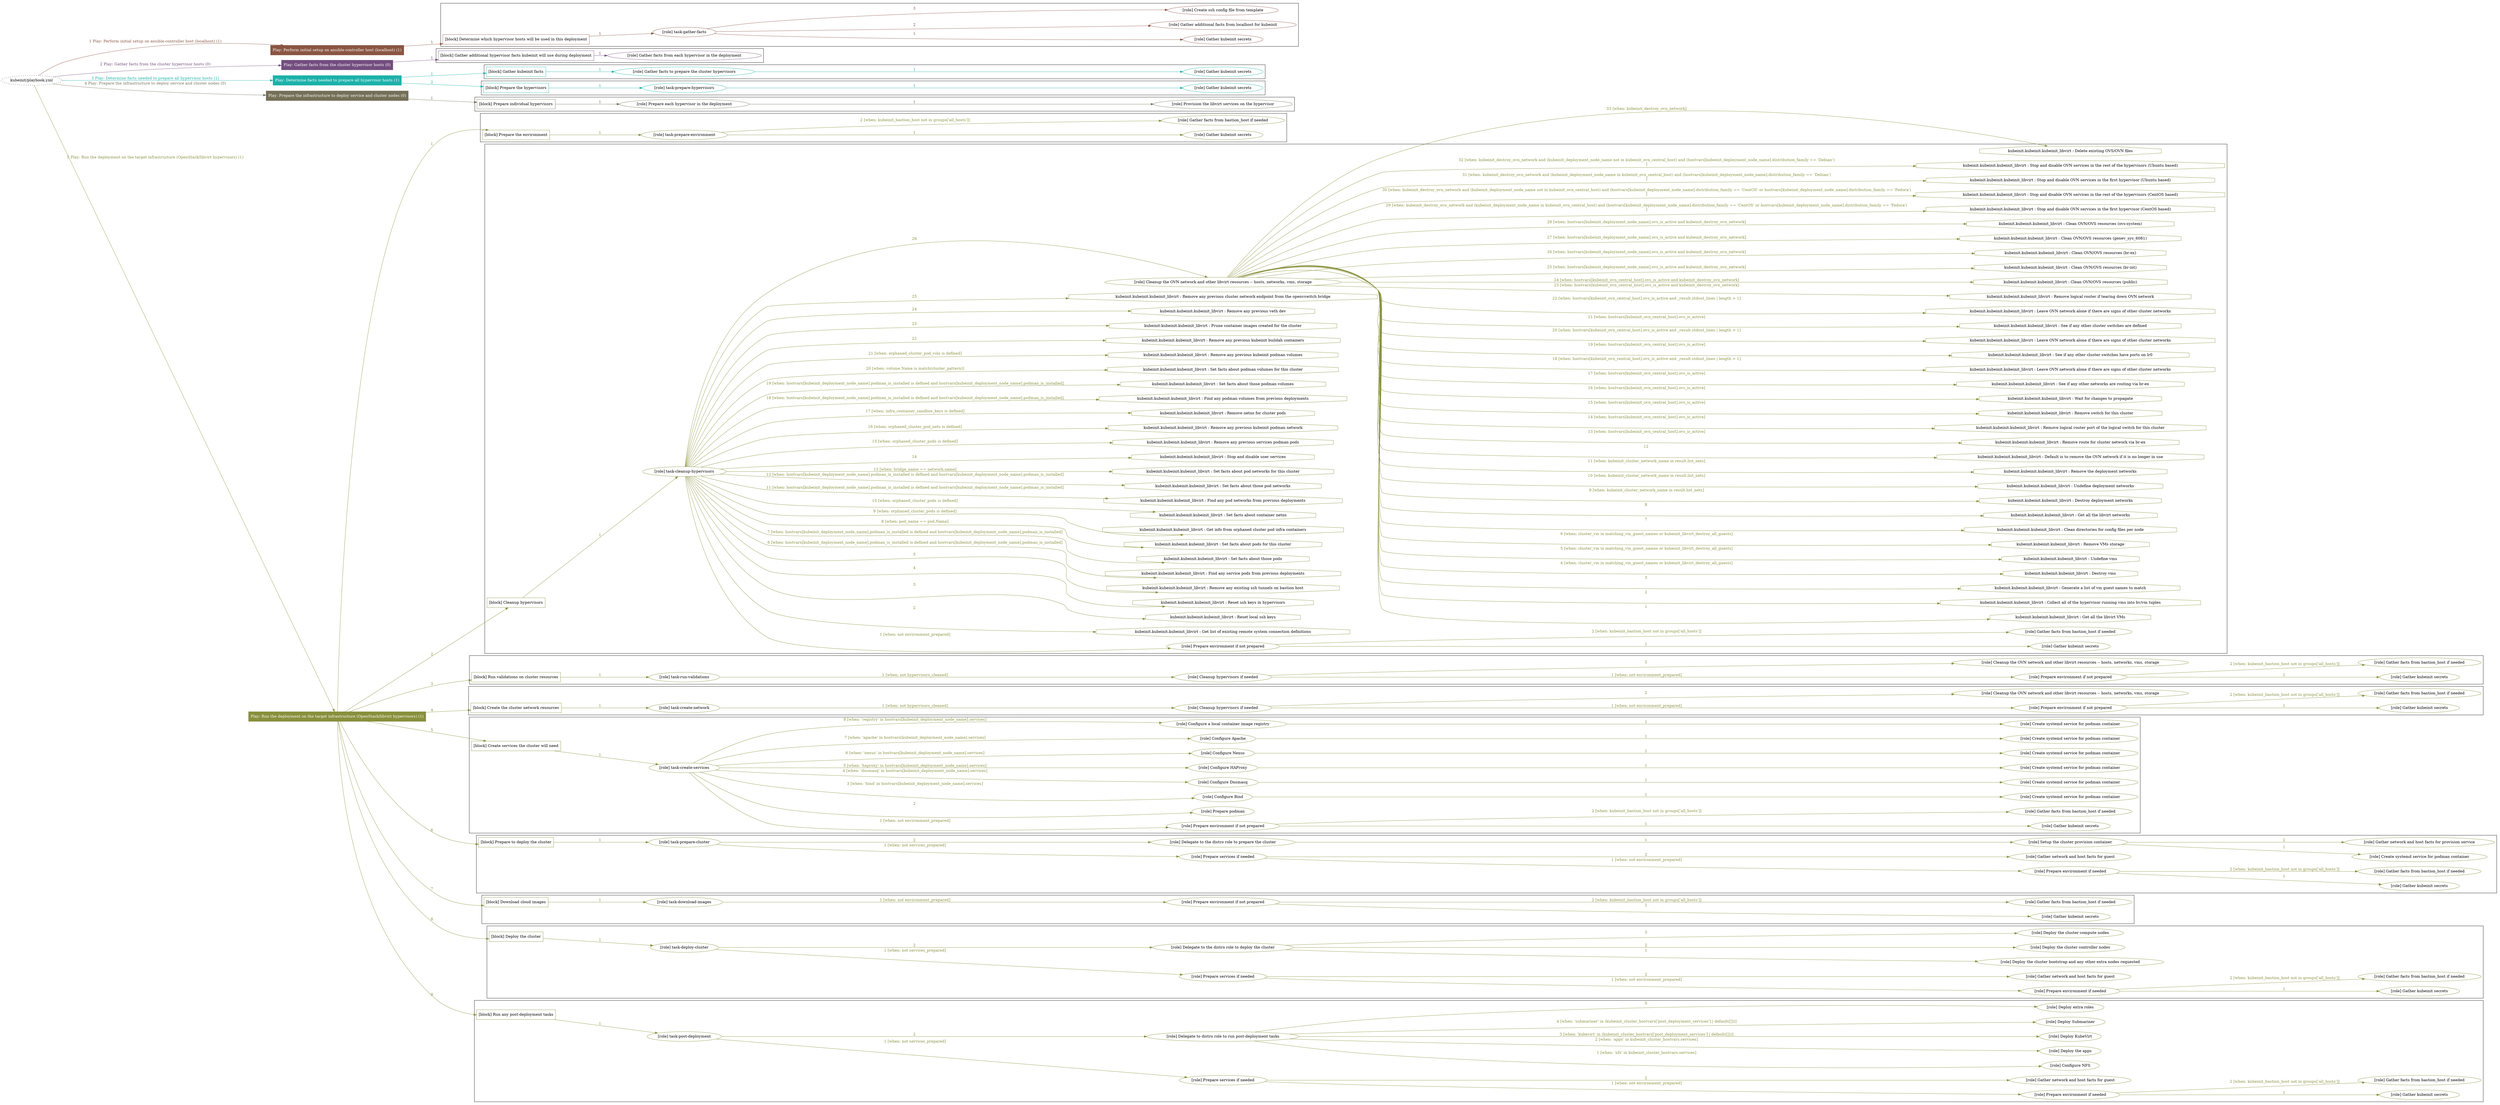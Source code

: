 digraph {
	graph [concentrate=true ordering=in rankdir=LR ratio=fill]
	edge [esep=5 sep=10]
	"kubeinit/playbook.yml" [URL="/home/runner/work/kubeinit/kubeinit/kubeinit/playbook.yml" id=playbook_725ea6c1 style=dotted]
	"kubeinit/playbook.yml" -> play_bed06adf [label="1 Play: Perform initial setup on ansible-controller host (localhost) (1)" color="#8a5542" fontcolor="#8a5542" id=edge_play_bed06adf labeltooltip="1 Play: Perform initial setup on ansible-controller host (localhost) (1)" tooltip="1 Play: Perform initial setup on ansible-controller host (localhost) (1)"]
	subgraph "Play: Perform initial setup on ansible-controller host (localhost) (1)" {
		play_bed06adf [label="Play: Perform initial setup on ansible-controller host (localhost) (1)" URL="/home/runner/work/kubeinit/kubeinit/kubeinit/playbook.yml" color="#8a5542" fontcolor="#ffffff" id=play_bed06adf shape=box style=filled tooltip=localhost]
		play_bed06adf -> block_f98b241d [label=1 color="#8a5542" fontcolor="#8a5542" id=edge_block_f98b241d labeltooltip=1 tooltip=1]
		subgraph cluster_block_f98b241d {
			block_f98b241d [label="[block] Determine which hypervisor hosts will be used in this deployment" URL="/home/runner/work/kubeinit/kubeinit/kubeinit/playbook.yml" color="#8a5542" id=block_f98b241d labeltooltip="Determine which hypervisor hosts will be used in this deployment" shape=box tooltip="Determine which hypervisor hosts will be used in this deployment"]
			block_f98b241d -> role_c4162079 [label="1 " color="#8a5542" fontcolor="#8a5542" id=edge_role_c4162079 labeltooltip="1 " tooltip="1 "]
			subgraph "task-gather-facts" {
				role_c4162079 [label="[role] task-gather-facts" URL="/home/runner/work/kubeinit/kubeinit/kubeinit/playbook.yml" color="#8a5542" id=role_c4162079 tooltip="task-gather-facts"]
				role_c4162079 -> role_ebc4911d [label="1 " color="#8a5542" fontcolor="#8a5542" id=edge_role_ebc4911d labeltooltip="1 " tooltip="1 "]
				subgraph "Gather kubeinit secrets" {
					role_ebc4911d [label="[role] Gather kubeinit secrets" URL="/home/runner/.ansible/collections/ansible_collections/kubeinit/kubeinit/roles/kubeinit_prepare/tasks/build_hypervisors_group.yml" color="#8a5542" id=role_ebc4911d tooltip="Gather kubeinit secrets"]
				}
				role_c4162079 -> role_a77eb3b7 [label="2 " color="#8a5542" fontcolor="#8a5542" id=edge_role_a77eb3b7 labeltooltip="2 " tooltip="2 "]
				subgraph "Gather additional facts from localhost for kubeinit" {
					role_a77eb3b7 [label="[role] Gather additional facts from localhost for kubeinit" URL="/home/runner/.ansible/collections/ansible_collections/kubeinit/kubeinit/roles/kubeinit_prepare/tasks/build_hypervisors_group.yml" color="#8a5542" id=role_a77eb3b7 tooltip="Gather additional facts from localhost for kubeinit"]
				}
				role_c4162079 -> role_ba19ed93 [label="3 " color="#8a5542" fontcolor="#8a5542" id=edge_role_ba19ed93 labeltooltip="3 " tooltip="3 "]
				subgraph "Create ssh config file from template" {
					role_ba19ed93 [label="[role] Create ssh config file from template" URL="/home/runner/.ansible/collections/ansible_collections/kubeinit/kubeinit/roles/kubeinit_prepare/tasks/build_hypervisors_group.yml" color="#8a5542" id=role_ba19ed93 tooltip="Create ssh config file from template"]
				}
			}
		}
	}
	"kubeinit/playbook.yml" -> play_adb80d97 [label="2 Play: Gather facts from the cluster hypervisor hosts (0)" color="#734d7f" fontcolor="#734d7f" id=edge_play_adb80d97 labeltooltip="2 Play: Gather facts from the cluster hypervisor hosts (0)" tooltip="2 Play: Gather facts from the cluster hypervisor hosts (0)"]
	subgraph "Play: Gather facts from the cluster hypervisor hosts (0)" {
		play_adb80d97 [label="Play: Gather facts from the cluster hypervisor hosts (0)" URL="/home/runner/work/kubeinit/kubeinit/kubeinit/playbook.yml" color="#734d7f" fontcolor="#ffffff" id=play_adb80d97 shape=box style=filled tooltip="Play: Gather facts from the cluster hypervisor hosts (0)"]
		play_adb80d97 -> block_1f9db78b [label=1 color="#734d7f" fontcolor="#734d7f" id=edge_block_1f9db78b labeltooltip=1 tooltip=1]
		subgraph cluster_block_1f9db78b {
			block_1f9db78b [label="[block] Gather additional hypervisor facts kubeinit will use during deployment" URL="/home/runner/work/kubeinit/kubeinit/kubeinit/playbook.yml" color="#734d7f" id=block_1f9db78b labeltooltip="Gather additional hypervisor facts kubeinit will use during deployment" shape=box tooltip="Gather additional hypervisor facts kubeinit will use during deployment"]
			block_1f9db78b -> role_0c2c24d8 [label="1 " color="#734d7f" fontcolor="#734d7f" id=edge_role_0c2c24d8 labeltooltip="1 " tooltip="1 "]
			subgraph "Gather facts from each hypervisor in the deployment" {
				role_0c2c24d8 [label="[role] Gather facts from each hypervisor in the deployment" URL="/home/runner/work/kubeinit/kubeinit/kubeinit/playbook.yml" color="#734d7f" id=role_0c2c24d8 tooltip="Gather facts from each hypervisor in the deployment"]
			}
		}
	}
	"kubeinit/playbook.yml" -> play_b604a3b2 [label="3 Play: Determine facts needed to prepare all hypervisor hosts (1)" color="#1bb1aa" fontcolor="#1bb1aa" id=edge_play_b604a3b2 labeltooltip="3 Play: Determine facts needed to prepare all hypervisor hosts (1)" tooltip="3 Play: Determine facts needed to prepare all hypervisor hosts (1)"]
	subgraph "Play: Determine facts needed to prepare all hypervisor hosts (1)" {
		play_b604a3b2 [label="Play: Determine facts needed to prepare all hypervisor hosts (1)" URL="/home/runner/work/kubeinit/kubeinit/kubeinit/playbook.yml" color="#1bb1aa" fontcolor="#ffffff" id=play_b604a3b2 shape=box style=filled tooltip=localhost]
		play_b604a3b2 -> block_9cd82d56 [label=1 color="#1bb1aa" fontcolor="#1bb1aa" id=edge_block_9cd82d56 labeltooltip=1 tooltip=1]
		subgraph cluster_block_9cd82d56 {
			block_9cd82d56 [label="[block] Gather kubeinit facts" URL="/home/runner/work/kubeinit/kubeinit/kubeinit/playbook.yml" color="#1bb1aa" id=block_9cd82d56 labeltooltip="Gather kubeinit facts" shape=box tooltip="Gather kubeinit facts"]
			block_9cd82d56 -> role_86fa88b7 [label="1 " color="#1bb1aa" fontcolor="#1bb1aa" id=edge_role_86fa88b7 labeltooltip="1 " tooltip="1 "]
			subgraph "Gather facts to prepare the cluster hypervisors" {
				role_86fa88b7 [label="[role] Gather facts to prepare the cluster hypervisors" URL="/home/runner/work/kubeinit/kubeinit/kubeinit/playbook.yml" color="#1bb1aa" id=role_86fa88b7 tooltip="Gather facts to prepare the cluster hypervisors"]
				role_86fa88b7 -> role_eee302b8 [label="1 " color="#1bb1aa" fontcolor="#1bb1aa" id=edge_role_eee302b8 labeltooltip="1 " tooltip="1 "]
				subgraph "Gather kubeinit secrets" {
					role_eee302b8 [label="[role] Gather kubeinit secrets" URL="/home/runner/.ansible/collections/ansible_collections/kubeinit/kubeinit/roles/kubeinit_prepare/tasks/gather_kubeinit_facts.yml" color="#1bb1aa" id=role_eee302b8 tooltip="Gather kubeinit secrets"]
				}
			}
		}
		play_b604a3b2 -> block_58df4f3e [label=2 color="#1bb1aa" fontcolor="#1bb1aa" id=edge_block_58df4f3e labeltooltip=2 tooltip=2]
		subgraph cluster_block_58df4f3e {
			block_58df4f3e [label="[block] Prepare the hypervisors" URL="/home/runner/work/kubeinit/kubeinit/kubeinit/playbook.yml" color="#1bb1aa" id=block_58df4f3e labeltooltip="Prepare the hypervisors" shape=box tooltip="Prepare the hypervisors"]
			block_58df4f3e -> role_8ce5678a [label="1 " color="#1bb1aa" fontcolor="#1bb1aa" id=edge_role_8ce5678a labeltooltip="1 " tooltip="1 "]
			subgraph "task-prepare-hypervisors" {
				role_8ce5678a [label="[role] task-prepare-hypervisors" URL="/home/runner/work/kubeinit/kubeinit/kubeinit/playbook.yml" color="#1bb1aa" id=role_8ce5678a tooltip="task-prepare-hypervisors"]
				role_8ce5678a -> role_be77bd35 [label="1 " color="#1bb1aa" fontcolor="#1bb1aa" id=edge_role_be77bd35 labeltooltip="1 " tooltip="1 "]
				subgraph "Gather kubeinit secrets" {
					role_be77bd35 [label="[role] Gather kubeinit secrets" URL="/home/runner/.ansible/collections/ansible_collections/kubeinit/kubeinit/roles/kubeinit_prepare/tasks/gather_kubeinit_facts.yml" color="#1bb1aa" id=role_be77bd35 tooltip="Gather kubeinit secrets"]
				}
			}
		}
	}
	"kubeinit/playbook.yml" -> play_8aa95df5 [label="4 Play: Prepare the infrastructure to deploy service and cluster nodes (0)" color="#747058" fontcolor="#747058" id=edge_play_8aa95df5 labeltooltip="4 Play: Prepare the infrastructure to deploy service and cluster nodes (0)" tooltip="4 Play: Prepare the infrastructure to deploy service and cluster nodes (0)"]
	subgraph "Play: Prepare the infrastructure to deploy service and cluster nodes (0)" {
		play_8aa95df5 [label="Play: Prepare the infrastructure to deploy service and cluster nodes (0)" URL="/home/runner/work/kubeinit/kubeinit/kubeinit/playbook.yml" color="#747058" fontcolor="#ffffff" id=play_8aa95df5 shape=box style=filled tooltip="Play: Prepare the infrastructure to deploy service and cluster nodes (0)"]
		play_8aa95df5 -> block_1f816c11 [label=1 color="#747058" fontcolor="#747058" id=edge_block_1f816c11 labeltooltip=1 tooltip=1]
		subgraph cluster_block_1f816c11 {
			block_1f816c11 [label="[block] Prepare individual hypervisors" URL="/home/runner/work/kubeinit/kubeinit/kubeinit/playbook.yml" color="#747058" id=block_1f816c11 labeltooltip="Prepare individual hypervisors" shape=box tooltip="Prepare individual hypervisors"]
			block_1f816c11 -> role_73ed0596 [label="1 " color="#747058" fontcolor="#747058" id=edge_role_73ed0596 labeltooltip="1 " tooltip="1 "]
			subgraph "Prepare each hypervisor in the deployment" {
				role_73ed0596 [label="[role] Prepare each hypervisor in the deployment" URL="/home/runner/work/kubeinit/kubeinit/kubeinit/playbook.yml" color="#747058" id=role_73ed0596 tooltip="Prepare each hypervisor in the deployment"]
				role_73ed0596 -> role_92b22223 [label="1 " color="#747058" fontcolor="#747058" id=edge_role_92b22223 labeltooltip="1 " tooltip="1 "]
				subgraph "Provision the libvirt services on the hypervisor" {
					role_92b22223 [label="[role] Provision the libvirt services on the hypervisor" URL="/home/runner/.ansible/collections/ansible_collections/kubeinit/kubeinit/roles/kubeinit_prepare/tasks/prepare_hypervisor.yml" color="#747058" id=role_92b22223 tooltip="Provision the libvirt services on the hypervisor"]
				}
			}
		}
	}
	"kubeinit/playbook.yml" -> play_5bd91960 [label="5 Play: Run the deployment on the target infrastructure (OpenStack/libvirt hypervisors) (1)" color="#88903c" fontcolor="#88903c" id=edge_play_5bd91960 labeltooltip="5 Play: Run the deployment on the target infrastructure (OpenStack/libvirt hypervisors) (1)" tooltip="5 Play: Run the deployment on the target infrastructure (OpenStack/libvirt hypervisors) (1)"]
	subgraph "Play: Run the deployment on the target infrastructure (OpenStack/libvirt hypervisors) (1)" {
		play_5bd91960 [label="Play: Run the deployment on the target infrastructure (OpenStack/libvirt hypervisors) (1)" URL="/home/runner/work/kubeinit/kubeinit/kubeinit/playbook.yml" color="#88903c" fontcolor="#ffffff" id=play_5bd91960 shape=box style=filled tooltip=localhost]
		play_5bd91960 -> block_bad289dd [label=1 color="#88903c" fontcolor="#88903c" id=edge_block_bad289dd labeltooltip=1 tooltip=1]
		subgraph cluster_block_bad289dd {
			block_bad289dd [label="[block] Prepare the environment" URL="/home/runner/work/kubeinit/kubeinit/kubeinit/playbook.yml" color="#88903c" id=block_bad289dd labeltooltip="Prepare the environment" shape=box tooltip="Prepare the environment"]
			block_bad289dd -> role_44ea3026 [label="1 " color="#88903c" fontcolor="#88903c" id=edge_role_44ea3026 labeltooltip="1 " tooltip="1 "]
			subgraph "task-prepare-environment" {
				role_44ea3026 [label="[role] task-prepare-environment" URL="/home/runner/work/kubeinit/kubeinit/kubeinit/playbook.yml" color="#88903c" id=role_44ea3026 tooltip="task-prepare-environment"]
				role_44ea3026 -> role_eb44941b [label="1 " color="#88903c" fontcolor="#88903c" id=edge_role_eb44941b labeltooltip="1 " tooltip="1 "]
				subgraph "Gather kubeinit secrets" {
					role_eb44941b [label="[role] Gather kubeinit secrets" URL="/home/runner/.ansible/collections/ansible_collections/kubeinit/kubeinit/roles/kubeinit_prepare/tasks/gather_kubeinit_facts.yml" color="#88903c" id=role_eb44941b tooltip="Gather kubeinit secrets"]
				}
				role_44ea3026 -> role_a96a5247 [label="2 [when: kubeinit_bastion_host not in groups['all_hosts']]" color="#88903c" fontcolor="#88903c" id=edge_role_a96a5247 labeltooltip="2 [when: kubeinit_bastion_host not in groups['all_hosts']]" tooltip="2 [when: kubeinit_bastion_host not in groups['all_hosts']]"]
				subgraph "Gather facts from bastion_host if needed" {
					role_a96a5247 [label="[role] Gather facts from bastion_host if needed" URL="/home/runner/.ansible/collections/ansible_collections/kubeinit/kubeinit/roles/kubeinit_prepare/tasks/main.yml" color="#88903c" id=role_a96a5247 tooltip="Gather facts from bastion_host if needed"]
				}
			}
		}
		play_5bd91960 -> block_2ad5ddb0 [label=2 color="#88903c" fontcolor="#88903c" id=edge_block_2ad5ddb0 labeltooltip=2 tooltip=2]
		subgraph cluster_block_2ad5ddb0 {
			block_2ad5ddb0 [label="[block] Cleanup hypervisors" URL="/home/runner/work/kubeinit/kubeinit/kubeinit/playbook.yml" color="#88903c" id=block_2ad5ddb0 labeltooltip="Cleanup hypervisors" shape=box tooltip="Cleanup hypervisors"]
			block_2ad5ddb0 -> role_1e2dacac [label="1 " color="#88903c" fontcolor="#88903c" id=edge_role_1e2dacac labeltooltip="1 " tooltip="1 "]
			subgraph "task-cleanup-hypervisors" {
				role_1e2dacac [label="[role] task-cleanup-hypervisors" URL="/home/runner/work/kubeinit/kubeinit/kubeinit/playbook.yml" color="#88903c" id=role_1e2dacac tooltip="task-cleanup-hypervisors"]
				role_1e2dacac -> role_004c8bf5 [label="1 [when: not environment_prepared]" color="#88903c" fontcolor="#88903c" id=edge_role_004c8bf5 labeltooltip="1 [when: not environment_prepared]" tooltip="1 [when: not environment_prepared]"]
				subgraph "Prepare environment if not prepared" {
					role_004c8bf5 [label="[role] Prepare environment if not prepared" URL="/home/runner/.ansible/collections/ansible_collections/kubeinit/kubeinit/roles/kubeinit_libvirt/tasks/cleanup_hypervisors.yml" color="#88903c" id=role_004c8bf5 tooltip="Prepare environment if not prepared"]
					role_004c8bf5 -> role_05a461da [label="1 " color="#88903c" fontcolor="#88903c" id=edge_role_05a461da labeltooltip="1 " tooltip="1 "]
					subgraph "Gather kubeinit secrets" {
						role_05a461da [label="[role] Gather kubeinit secrets" URL="/home/runner/.ansible/collections/ansible_collections/kubeinit/kubeinit/roles/kubeinit_prepare/tasks/gather_kubeinit_facts.yml" color="#88903c" id=role_05a461da tooltip="Gather kubeinit secrets"]
					}
					role_004c8bf5 -> role_8b9632c3 [label="2 [when: kubeinit_bastion_host not in groups['all_hosts']]" color="#88903c" fontcolor="#88903c" id=edge_role_8b9632c3 labeltooltip="2 [when: kubeinit_bastion_host not in groups['all_hosts']]" tooltip="2 [when: kubeinit_bastion_host not in groups['all_hosts']]"]
					subgraph "Gather facts from bastion_host if needed" {
						role_8b9632c3 [label="[role] Gather facts from bastion_host if needed" URL="/home/runner/.ansible/collections/ansible_collections/kubeinit/kubeinit/roles/kubeinit_prepare/tasks/main.yml" color="#88903c" id=role_8b9632c3 tooltip="Gather facts from bastion_host if needed"]
					}
				}
				task_5ea70bb2 [label="kubeinit.kubeinit.kubeinit_libvirt : Get list of existing remote system connection definitions" URL="/home/runner/.ansible/collections/ansible_collections/kubeinit/kubeinit/roles/kubeinit_libvirt/tasks/cleanup_hypervisors.yml" color="#88903c" id=task_5ea70bb2 shape=octagon tooltip="kubeinit.kubeinit.kubeinit_libvirt : Get list of existing remote system connection definitions"]
				role_1e2dacac -> task_5ea70bb2 [label="2 " color="#88903c" fontcolor="#88903c" id=edge_task_5ea70bb2 labeltooltip="2 " tooltip="2 "]
				task_f31f179c [label="kubeinit.kubeinit.kubeinit_libvirt : Reset local ssh keys" URL="/home/runner/.ansible/collections/ansible_collections/kubeinit/kubeinit/roles/kubeinit_libvirt/tasks/cleanup_hypervisors.yml" color="#88903c" id=task_f31f179c shape=octagon tooltip="kubeinit.kubeinit.kubeinit_libvirt : Reset local ssh keys"]
				role_1e2dacac -> task_f31f179c [label="3 " color="#88903c" fontcolor="#88903c" id=edge_task_f31f179c labeltooltip="3 " tooltip="3 "]
				task_37210ae6 [label="kubeinit.kubeinit.kubeinit_libvirt : Reset ssh keys in hypervisors" URL="/home/runner/.ansible/collections/ansible_collections/kubeinit/kubeinit/roles/kubeinit_libvirt/tasks/cleanup_hypervisors.yml" color="#88903c" id=task_37210ae6 shape=octagon tooltip="kubeinit.kubeinit.kubeinit_libvirt : Reset ssh keys in hypervisors"]
				role_1e2dacac -> task_37210ae6 [label="4 " color="#88903c" fontcolor="#88903c" id=edge_task_37210ae6 labeltooltip="4 " tooltip="4 "]
				task_8b2d647f [label="kubeinit.kubeinit.kubeinit_libvirt : Remove any existing ssh tunnels on bastion host" URL="/home/runner/.ansible/collections/ansible_collections/kubeinit/kubeinit/roles/kubeinit_libvirt/tasks/cleanup_hypervisors.yml" color="#88903c" id=task_8b2d647f shape=octagon tooltip="kubeinit.kubeinit.kubeinit_libvirt : Remove any existing ssh tunnels on bastion host"]
				role_1e2dacac -> task_8b2d647f [label="5 " color="#88903c" fontcolor="#88903c" id=edge_task_8b2d647f labeltooltip="5 " tooltip="5 "]
				task_72f96c17 [label="kubeinit.kubeinit.kubeinit_libvirt : Find any service pods from previous deployments" URL="/home/runner/.ansible/collections/ansible_collections/kubeinit/kubeinit/roles/kubeinit_libvirt/tasks/cleanup_hypervisors.yml" color="#88903c" id=task_72f96c17 shape=octagon tooltip="kubeinit.kubeinit.kubeinit_libvirt : Find any service pods from previous deployments"]
				role_1e2dacac -> task_72f96c17 [label="6 [when: hostvars[kubeinit_deployment_node_name].podman_is_installed is defined and hostvars[kubeinit_deployment_node_name].podman_is_installed]" color="#88903c" fontcolor="#88903c" id=edge_task_72f96c17 labeltooltip="6 [when: hostvars[kubeinit_deployment_node_name].podman_is_installed is defined and hostvars[kubeinit_deployment_node_name].podman_is_installed]" tooltip="6 [when: hostvars[kubeinit_deployment_node_name].podman_is_installed is defined and hostvars[kubeinit_deployment_node_name].podman_is_installed]"]
				task_dc32532b [label="kubeinit.kubeinit.kubeinit_libvirt : Set facts about those pods" URL="/home/runner/.ansible/collections/ansible_collections/kubeinit/kubeinit/roles/kubeinit_libvirt/tasks/cleanup_hypervisors.yml" color="#88903c" id=task_dc32532b shape=octagon tooltip="kubeinit.kubeinit.kubeinit_libvirt : Set facts about those pods"]
				role_1e2dacac -> task_dc32532b [label="7 [when: hostvars[kubeinit_deployment_node_name].podman_is_installed is defined and hostvars[kubeinit_deployment_node_name].podman_is_installed]" color="#88903c" fontcolor="#88903c" id=edge_task_dc32532b labeltooltip="7 [when: hostvars[kubeinit_deployment_node_name].podman_is_installed is defined and hostvars[kubeinit_deployment_node_name].podman_is_installed]" tooltip="7 [when: hostvars[kubeinit_deployment_node_name].podman_is_installed is defined and hostvars[kubeinit_deployment_node_name].podman_is_installed]"]
				task_052164e9 [label="kubeinit.kubeinit.kubeinit_libvirt : Set facts about pods for this cluster" URL="/home/runner/.ansible/collections/ansible_collections/kubeinit/kubeinit/roles/kubeinit_libvirt/tasks/cleanup_hypervisors.yml" color="#88903c" id=task_052164e9 shape=octagon tooltip="kubeinit.kubeinit.kubeinit_libvirt : Set facts about pods for this cluster"]
				role_1e2dacac -> task_052164e9 [label="8 [when: pod_name == pod.Name]" color="#88903c" fontcolor="#88903c" id=edge_task_052164e9 labeltooltip="8 [when: pod_name == pod.Name]" tooltip="8 [when: pod_name == pod.Name]"]
				task_754376b6 [label="kubeinit.kubeinit.kubeinit_libvirt : Get info from orphaned cluster pod infra containers" URL="/home/runner/.ansible/collections/ansible_collections/kubeinit/kubeinit/roles/kubeinit_libvirt/tasks/cleanup_hypervisors.yml" color="#88903c" id=task_754376b6 shape=octagon tooltip="kubeinit.kubeinit.kubeinit_libvirt : Get info from orphaned cluster pod infra containers"]
				role_1e2dacac -> task_754376b6 [label="9 [when: orphaned_cluster_pods is defined]" color="#88903c" fontcolor="#88903c" id=edge_task_754376b6 labeltooltip="9 [when: orphaned_cluster_pods is defined]" tooltip="9 [when: orphaned_cluster_pods is defined]"]
				task_754a64ee [label="kubeinit.kubeinit.kubeinit_libvirt : Set facts about container netns" URL="/home/runner/.ansible/collections/ansible_collections/kubeinit/kubeinit/roles/kubeinit_libvirt/tasks/cleanup_hypervisors.yml" color="#88903c" id=task_754a64ee shape=octagon tooltip="kubeinit.kubeinit.kubeinit_libvirt : Set facts about container netns"]
				role_1e2dacac -> task_754a64ee [label="10 [when: orphaned_cluster_pods is defined]" color="#88903c" fontcolor="#88903c" id=edge_task_754a64ee labeltooltip="10 [when: orphaned_cluster_pods is defined]" tooltip="10 [when: orphaned_cluster_pods is defined]"]
				task_cb5ffdf1 [label="kubeinit.kubeinit.kubeinit_libvirt : Find any pod networks from previous deployments" URL="/home/runner/.ansible/collections/ansible_collections/kubeinit/kubeinit/roles/kubeinit_libvirt/tasks/cleanup_hypervisors.yml" color="#88903c" id=task_cb5ffdf1 shape=octagon tooltip="kubeinit.kubeinit.kubeinit_libvirt : Find any pod networks from previous deployments"]
				role_1e2dacac -> task_cb5ffdf1 [label="11 [when: hostvars[kubeinit_deployment_node_name].podman_is_installed is defined and hostvars[kubeinit_deployment_node_name].podman_is_installed]" color="#88903c" fontcolor="#88903c" id=edge_task_cb5ffdf1 labeltooltip="11 [when: hostvars[kubeinit_deployment_node_name].podman_is_installed is defined and hostvars[kubeinit_deployment_node_name].podman_is_installed]" tooltip="11 [when: hostvars[kubeinit_deployment_node_name].podman_is_installed is defined and hostvars[kubeinit_deployment_node_name].podman_is_installed]"]
				task_68a24600 [label="kubeinit.kubeinit.kubeinit_libvirt : Set facts about those pod networks" URL="/home/runner/.ansible/collections/ansible_collections/kubeinit/kubeinit/roles/kubeinit_libvirt/tasks/cleanup_hypervisors.yml" color="#88903c" id=task_68a24600 shape=octagon tooltip="kubeinit.kubeinit.kubeinit_libvirt : Set facts about those pod networks"]
				role_1e2dacac -> task_68a24600 [label="12 [when: hostvars[kubeinit_deployment_node_name].podman_is_installed is defined and hostvars[kubeinit_deployment_node_name].podman_is_installed]" color="#88903c" fontcolor="#88903c" id=edge_task_68a24600 labeltooltip="12 [when: hostvars[kubeinit_deployment_node_name].podman_is_installed is defined and hostvars[kubeinit_deployment_node_name].podman_is_installed]" tooltip="12 [when: hostvars[kubeinit_deployment_node_name].podman_is_installed is defined and hostvars[kubeinit_deployment_node_name].podman_is_installed]"]
				task_94368393 [label="kubeinit.kubeinit.kubeinit_libvirt : Set facts about pod networks for this cluster" URL="/home/runner/.ansible/collections/ansible_collections/kubeinit/kubeinit/roles/kubeinit_libvirt/tasks/cleanup_hypervisors.yml" color="#88903c" id=task_94368393 shape=octagon tooltip="kubeinit.kubeinit.kubeinit_libvirt : Set facts about pod networks for this cluster"]
				role_1e2dacac -> task_94368393 [label="13 [when: bridge_name == network.name]" color="#88903c" fontcolor="#88903c" id=edge_task_94368393 labeltooltip="13 [when: bridge_name == network.name]" tooltip="13 [when: bridge_name == network.name]"]
				task_ab65bb99 [label="kubeinit.kubeinit.kubeinit_libvirt : Stop and disable user services" URL="/home/runner/.ansible/collections/ansible_collections/kubeinit/kubeinit/roles/kubeinit_libvirt/tasks/cleanup_hypervisors.yml" color="#88903c" id=task_ab65bb99 shape=octagon tooltip="kubeinit.kubeinit.kubeinit_libvirt : Stop and disable user services"]
				role_1e2dacac -> task_ab65bb99 [label="14 " color="#88903c" fontcolor="#88903c" id=edge_task_ab65bb99 labeltooltip="14 " tooltip="14 "]
				task_53a9001e [label="kubeinit.kubeinit.kubeinit_libvirt : Remove any previous services podman pods" URL="/home/runner/.ansible/collections/ansible_collections/kubeinit/kubeinit/roles/kubeinit_libvirt/tasks/cleanup_hypervisors.yml" color="#88903c" id=task_53a9001e shape=octagon tooltip="kubeinit.kubeinit.kubeinit_libvirt : Remove any previous services podman pods"]
				role_1e2dacac -> task_53a9001e [label="15 [when: orphaned_cluster_pods is defined]" color="#88903c" fontcolor="#88903c" id=edge_task_53a9001e labeltooltip="15 [when: orphaned_cluster_pods is defined]" tooltip="15 [when: orphaned_cluster_pods is defined]"]
				task_a61f1a1f [label="kubeinit.kubeinit.kubeinit_libvirt : Remove any previous kubeinit podman network" URL="/home/runner/.ansible/collections/ansible_collections/kubeinit/kubeinit/roles/kubeinit_libvirt/tasks/cleanup_hypervisors.yml" color="#88903c" id=task_a61f1a1f shape=octagon tooltip="kubeinit.kubeinit.kubeinit_libvirt : Remove any previous kubeinit podman network"]
				role_1e2dacac -> task_a61f1a1f [label="16 [when: orphaned_cluster_pod_nets is defined]" color="#88903c" fontcolor="#88903c" id=edge_task_a61f1a1f labeltooltip="16 [when: orphaned_cluster_pod_nets is defined]" tooltip="16 [when: orphaned_cluster_pod_nets is defined]"]
				task_3a6bdef5 [label="kubeinit.kubeinit.kubeinit_libvirt : Remove netns for cluster pods" URL="/home/runner/.ansible/collections/ansible_collections/kubeinit/kubeinit/roles/kubeinit_libvirt/tasks/cleanup_hypervisors.yml" color="#88903c" id=task_3a6bdef5 shape=octagon tooltip="kubeinit.kubeinit.kubeinit_libvirt : Remove netns for cluster pods"]
				role_1e2dacac -> task_3a6bdef5 [label="17 [when: infra_container_sandbox_keys is defined]" color="#88903c" fontcolor="#88903c" id=edge_task_3a6bdef5 labeltooltip="17 [when: infra_container_sandbox_keys is defined]" tooltip="17 [when: infra_container_sandbox_keys is defined]"]
				task_29ddf093 [label="kubeinit.kubeinit.kubeinit_libvirt : Find any podman volumes from previous deployments" URL="/home/runner/.ansible/collections/ansible_collections/kubeinit/kubeinit/roles/kubeinit_libvirt/tasks/cleanup_hypervisors.yml" color="#88903c" id=task_29ddf093 shape=octagon tooltip="kubeinit.kubeinit.kubeinit_libvirt : Find any podman volumes from previous deployments"]
				role_1e2dacac -> task_29ddf093 [label="18 [when: hostvars[kubeinit_deployment_node_name].podman_is_installed is defined and hostvars[kubeinit_deployment_node_name].podman_is_installed]" color="#88903c" fontcolor="#88903c" id=edge_task_29ddf093 labeltooltip="18 [when: hostvars[kubeinit_deployment_node_name].podman_is_installed is defined and hostvars[kubeinit_deployment_node_name].podman_is_installed]" tooltip="18 [when: hostvars[kubeinit_deployment_node_name].podman_is_installed is defined and hostvars[kubeinit_deployment_node_name].podman_is_installed]"]
				task_5f13a7b2 [label="kubeinit.kubeinit.kubeinit_libvirt : Set facts about those podman volumes" URL="/home/runner/.ansible/collections/ansible_collections/kubeinit/kubeinit/roles/kubeinit_libvirt/tasks/cleanup_hypervisors.yml" color="#88903c" id=task_5f13a7b2 shape=octagon tooltip="kubeinit.kubeinit.kubeinit_libvirt : Set facts about those podman volumes"]
				role_1e2dacac -> task_5f13a7b2 [label="19 [when: hostvars[kubeinit_deployment_node_name].podman_is_installed is defined and hostvars[kubeinit_deployment_node_name].podman_is_installed]" color="#88903c" fontcolor="#88903c" id=edge_task_5f13a7b2 labeltooltip="19 [when: hostvars[kubeinit_deployment_node_name].podman_is_installed is defined and hostvars[kubeinit_deployment_node_name].podman_is_installed]" tooltip="19 [when: hostvars[kubeinit_deployment_node_name].podman_is_installed is defined and hostvars[kubeinit_deployment_node_name].podman_is_installed]"]
				task_bca25514 [label="kubeinit.kubeinit.kubeinit_libvirt : Set facts about podman volumes for this cluster" URL="/home/runner/.ansible/collections/ansible_collections/kubeinit/kubeinit/roles/kubeinit_libvirt/tasks/cleanup_hypervisors.yml" color="#88903c" id=task_bca25514 shape=octagon tooltip="kubeinit.kubeinit.kubeinit_libvirt : Set facts about podman volumes for this cluster"]
				role_1e2dacac -> task_bca25514 [label="20 [when: volume.Name is match(cluster_pattern)]" color="#88903c" fontcolor="#88903c" id=edge_task_bca25514 labeltooltip="20 [when: volume.Name is match(cluster_pattern)]" tooltip="20 [when: volume.Name is match(cluster_pattern)]"]
				task_36033248 [label="kubeinit.kubeinit.kubeinit_libvirt : Remove any previous kubeinit podman volumes" URL="/home/runner/.ansible/collections/ansible_collections/kubeinit/kubeinit/roles/kubeinit_libvirt/tasks/cleanup_hypervisors.yml" color="#88903c" id=task_36033248 shape=octagon tooltip="kubeinit.kubeinit.kubeinit_libvirt : Remove any previous kubeinit podman volumes"]
				role_1e2dacac -> task_36033248 [label="21 [when: orphaned_cluster_pod_vols is defined]" color="#88903c" fontcolor="#88903c" id=edge_task_36033248 labeltooltip="21 [when: orphaned_cluster_pod_vols is defined]" tooltip="21 [when: orphaned_cluster_pod_vols is defined]"]
				task_14dae1d2 [label="kubeinit.kubeinit.kubeinit_libvirt : Remove any previous kubeinit buildah containers" URL="/home/runner/.ansible/collections/ansible_collections/kubeinit/kubeinit/roles/kubeinit_libvirt/tasks/cleanup_hypervisors.yml" color="#88903c" id=task_14dae1d2 shape=octagon tooltip="kubeinit.kubeinit.kubeinit_libvirt : Remove any previous kubeinit buildah containers"]
				role_1e2dacac -> task_14dae1d2 [label="22 " color="#88903c" fontcolor="#88903c" id=edge_task_14dae1d2 labeltooltip="22 " tooltip="22 "]
				task_df10aca6 [label="kubeinit.kubeinit.kubeinit_libvirt : Prune container images created for the cluster" URL="/home/runner/.ansible/collections/ansible_collections/kubeinit/kubeinit/roles/kubeinit_libvirt/tasks/cleanup_hypervisors.yml" color="#88903c" id=task_df10aca6 shape=octagon tooltip="kubeinit.kubeinit.kubeinit_libvirt : Prune container images created for the cluster"]
				role_1e2dacac -> task_df10aca6 [label="23 " color="#88903c" fontcolor="#88903c" id=edge_task_df10aca6 labeltooltip="23 " tooltip="23 "]
				task_0f3277f9 [label="kubeinit.kubeinit.kubeinit_libvirt : Remove any previous veth dev" URL="/home/runner/.ansible/collections/ansible_collections/kubeinit/kubeinit/roles/kubeinit_libvirt/tasks/cleanup_hypervisors.yml" color="#88903c" id=task_0f3277f9 shape=octagon tooltip="kubeinit.kubeinit.kubeinit_libvirt : Remove any previous veth dev"]
				role_1e2dacac -> task_0f3277f9 [label="24 " color="#88903c" fontcolor="#88903c" id=edge_task_0f3277f9 labeltooltip="24 " tooltip="24 "]
				task_d0362f2f [label="kubeinit.kubeinit.kubeinit_libvirt : Remove any previous cluster network endpoint from the openvswitch bridge" URL="/home/runner/.ansible/collections/ansible_collections/kubeinit/kubeinit/roles/kubeinit_libvirt/tasks/cleanup_hypervisors.yml" color="#88903c" id=task_d0362f2f shape=octagon tooltip="kubeinit.kubeinit.kubeinit_libvirt : Remove any previous cluster network endpoint from the openvswitch bridge"]
				role_1e2dacac -> task_d0362f2f [label="25 " color="#88903c" fontcolor="#88903c" id=edge_task_d0362f2f labeltooltip="25 " tooltip="25 "]
				role_1e2dacac -> role_95f24785 [label="26 " color="#88903c" fontcolor="#88903c" id=edge_role_95f24785 labeltooltip="26 " tooltip="26 "]
				subgraph "Cleanup the OVN network and other libvirt resources -- hosts, networks, vms, storage" {
					role_95f24785 [label="[role] Cleanup the OVN network and other libvirt resources -- hosts, networks, vms, storage" URL="/home/runner/.ansible/collections/ansible_collections/kubeinit/kubeinit/roles/kubeinit_libvirt/tasks/cleanup_hypervisors.yml" color="#88903c" id=role_95f24785 tooltip="Cleanup the OVN network and other libvirt resources -- hosts, networks, vms, storage"]
					task_2ed4151a [label="kubeinit.kubeinit.kubeinit_libvirt : Get all the libvirt VMs" URL="/home/runner/.ansible/collections/ansible_collections/kubeinit/kubeinit/roles/kubeinit_libvirt/tasks/cleanup_libvirt.yml" color="#88903c" id=task_2ed4151a shape=octagon tooltip="kubeinit.kubeinit.kubeinit_libvirt : Get all the libvirt VMs"]
					role_95f24785 -> task_2ed4151a [label="1 " color="#88903c" fontcolor="#88903c" id=edge_task_2ed4151a labeltooltip="1 " tooltip="1 "]
					task_d521a0d9 [label="kubeinit.kubeinit.kubeinit_libvirt : Collect all of the hypervisor running vms into hv/vm tuples" URL="/home/runner/.ansible/collections/ansible_collections/kubeinit/kubeinit/roles/kubeinit_libvirt/tasks/cleanup_libvirt.yml" color="#88903c" id=task_d521a0d9 shape=octagon tooltip="kubeinit.kubeinit.kubeinit_libvirt : Collect all of the hypervisor running vms into hv/vm tuples"]
					role_95f24785 -> task_d521a0d9 [label="2 " color="#88903c" fontcolor="#88903c" id=edge_task_d521a0d9 labeltooltip="2 " tooltip="2 "]
					task_77876b64 [label="kubeinit.kubeinit.kubeinit_libvirt : Generate a list of vm guest names to match" URL="/home/runner/.ansible/collections/ansible_collections/kubeinit/kubeinit/roles/kubeinit_libvirt/tasks/cleanup_libvirt.yml" color="#88903c" id=task_77876b64 shape=octagon tooltip="kubeinit.kubeinit.kubeinit_libvirt : Generate a list of vm guest names to match"]
					role_95f24785 -> task_77876b64 [label="3 " color="#88903c" fontcolor="#88903c" id=edge_task_77876b64 labeltooltip="3 " tooltip="3 "]
					task_bcbd9839 [label="kubeinit.kubeinit.kubeinit_libvirt : Destroy vms" URL="/home/runner/.ansible/collections/ansible_collections/kubeinit/kubeinit/roles/kubeinit_libvirt/tasks/cleanup_libvirt.yml" color="#88903c" id=task_bcbd9839 shape=octagon tooltip="kubeinit.kubeinit.kubeinit_libvirt : Destroy vms"]
					role_95f24785 -> task_bcbd9839 [label="4 [when: cluster_vm in matching_vm_guest_names or kubeinit_libvirt_destroy_all_guests]" color="#88903c" fontcolor="#88903c" id=edge_task_bcbd9839 labeltooltip="4 [when: cluster_vm in matching_vm_guest_names or kubeinit_libvirt_destroy_all_guests]" tooltip="4 [when: cluster_vm in matching_vm_guest_names or kubeinit_libvirt_destroy_all_guests]"]
					task_cd00c721 [label="kubeinit.kubeinit.kubeinit_libvirt : Undefine vms" URL="/home/runner/.ansible/collections/ansible_collections/kubeinit/kubeinit/roles/kubeinit_libvirt/tasks/cleanup_libvirt.yml" color="#88903c" id=task_cd00c721 shape=octagon tooltip="kubeinit.kubeinit.kubeinit_libvirt : Undefine vms"]
					role_95f24785 -> task_cd00c721 [label="5 [when: cluster_vm in matching_vm_guest_names or kubeinit_libvirt_destroy_all_guests]" color="#88903c" fontcolor="#88903c" id=edge_task_cd00c721 labeltooltip="5 [when: cluster_vm in matching_vm_guest_names or kubeinit_libvirt_destroy_all_guests]" tooltip="5 [when: cluster_vm in matching_vm_guest_names or kubeinit_libvirt_destroy_all_guests]"]
					task_3687b8f3 [label="kubeinit.kubeinit.kubeinit_libvirt : Remove VMs storage" URL="/home/runner/.ansible/collections/ansible_collections/kubeinit/kubeinit/roles/kubeinit_libvirt/tasks/cleanup_libvirt.yml" color="#88903c" id=task_3687b8f3 shape=octagon tooltip="kubeinit.kubeinit.kubeinit_libvirt : Remove VMs storage"]
					role_95f24785 -> task_3687b8f3 [label="6 [when: cluster_vm in matching_vm_guest_names or kubeinit_libvirt_destroy_all_guests]" color="#88903c" fontcolor="#88903c" id=edge_task_3687b8f3 labeltooltip="6 [when: cluster_vm in matching_vm_guest_names or kubeinit_libvirt_destroy_all_guests]" tooltip="6 [when: cluster_vm in matching_vm_guest_names or kubeinit_libvirt_destroy_all_guests]"]
					task_76218e52 [label="kubeinit.kubeinit.kubeinit_libvirt : Clean directories for config files per node" URL="/home/runner/.ansible/collections/ansible_collections/kubeinit/kubeinit/roles/kubeinit_libvirt/tasks/cleanup_libvirt.yml" color="#88903c" id=task_76218e52 shape=octagon tooltip="kubeinit.kubeinit.kubeinit_libvirt : Clean directories for config files per node"]
					role_95f24785 -> task_76218e52 [label="7 " color="#88903c" fontcolor="#88903c" id=edge_task_76218e52 labeltooltip="7 " tooltip="7 "]
					task_24b1b5db [label="kubeinit.kubeinit.kubeinit_libvirt : Get all the libvirt networks" URL="/home/runner/.ansible/collections/ansible_collections/kubeinit/kubeinit/roles/kubeinit_libvirt/tasks/cleanup_libvirt.yml" color="#88903c" id=task_24b1b5db shape=octagon tooltip="kubeinit.kubeinit.kubeinit_libvirt : Get all the libvirt networks"]
					role_95f24785 -> task_24b1b5db [label="8 " color="#88903c" fontcolor="#88903c" id=edge_task_24b1b5db labeltooltip="8 " tooltip="8 "]
					task_91b4bfc1 [label="kubeinit.kubeinit.kubeinit_libvirt : Destroy deployment networks" URL="/home/runner/.ansible/collections/ansible_collections/kubeinit/kubeinit/roles/kubeinit_libvirt/tasks/cleanup_libvirt.yml" color="#88903c" id=task_91b4bfc1 shape=octagon tooltip="kubeinit.kubeinit.kubeinit_libvirt : Destroy deployment networks"]
					role_95f24785 -> task_91b4bfc1 [label="9 [when: kubeinit_cluster_network_name in result.list_nets]" color="#88903c" fontcolor="#88903c" id=edge_task_91b4bfc1 labeltooltip="9 [when: kubeinit_cluster_network_name in result.list_nets]" tooltip="9 [when: kubeinit_cluster_network_name in result.list_nets]"]
					task_2d749761 [label="kubeinit.kubeinit.kubeinit_libvirt : Undefine deployment networks" URL="/home/runner/.ansible/collections/ansible_collections/kubeinit/kubeinit/roles/kubeinit_libvirt/tasks/cleanup_libvirt.yml" color="#88903c" id=task_2d749761 shape=octagon tooltip="kubeinit.kubeinit.kubeinit_libvirt : Undefine deployment networks"]
					role_95f24785 -> task_2d749761 [label="10 [when: kubeinit_cluster_network_name in result.list_nets]" color="#88903c" fontcolor="#88903c" id=edge_task_2d749761 labeltooltip="10 [when: kubeinit_cluster_network_name in result.list_nets]" tooltip="10 [when: kubeinit_cluster_network_name in result.list_nets]"]
					task_7e97e65f [label="kubeinit.kubeinit.kubeinit_libvirt : Remove the deployment networks" URL="/home/runner/.ansible/collections/ansible_collections/kubeinit/kubeinit/roles/kubeinit_libvirt/tasks/cleanup_libvirt.yml" color="#88903c" id=task_7e97e65f shape=octagon tooltip="kubeinit.kubeinit.kubeinit_libvirt : Remove the deployment networks"]
					role_95f24785 -> task_7e97e65f [label="11 [when: kubeinit_cluster_network_name in result.list_nets]" color="#88903c" fontcolor="#88903c" id=edge_task_7e97e65f labeltooltip="11 [when: kubeinit_cluster_network_name in result.list_nets]" tooltip="11 [when: kubeinit_cluster_network_name in result.list_nets]"]
					task_820c7d63 [label="kubeinit.kubeinit.kubeinit_libvirt : Default is to remove the OVN network if it is no longer in use" URL="/home/runner/.ansible/collections/ansible_collections/kubeinit/kubeinit/roles/kubeinit_libvirt/tasks/cleanup_libvirt.yml" color="#88903c" id=task_820c7d63 shape=octagon tooltip="kubeinit.kubeinit.kubeinit_libvirt : Default is to remove the OVN network if it is no longer in use"]
					role_95f24785 -> task_820c7d63 [label="12 " color="#88903c" fontcolor="#88903c" id=edge_task_820c7d63 labeltooltip="12 " tooltip="12 "]
					task_e6401d9e [label="kubeinit.kubeinit.kubeinit_libvirt : Remove route for cluster network via br-ex" URL="/home/runner/.ansible/collections/ansible_collections/kubeinit/kubeinit/roles/kubeinit_libvirt/tasks/cleanup_libvirt.yml" color="#88903c" id=task_e6401d9e shape=octagon tooltip="kubeinit.kubeinit.kubeinit_libvirt : Remove route for cluster network via br-ex"]
					role_95f24785 -> task_e6401d9e [label="13 [when: hostvars[kubeinit_ovn_central_host].ovs_is_active]" color="#88903c" fontcolor="#88903c" id=edge_task_e6401d9e labeltooltip="13 [when: hostvars[kubeinit_ovn_central_host].ovs_is_active]" tooltip="13 [when: hostvars[kubeinit_ovn_central_host].ovs_is_active]"]
					task_af28db72 [label="kubeinit.kubeinit.kubeinit_libvirt : Remove logical router port of the logical switch for this cluster" URL="/home/runner/.ansible/collections/ansible_collections/kubeinit/kubeinit/roles/kubeinit_libvirt/tasks/cleanup_libvirt.yml" color="#88903c" id=task_af28db72 shape=octagon tooltip="kubeinit.kubeinit.kubeinit_libvirt : Remove logical router port of the logical switch for this cluster"]
					role_95f24785 -> task_af28db72 [label="14 [when: hostvars[kubeinit_ovn_central_host].ovs_is_active]" color="#88903c" fontcolor="#88903c" id=edge_task_af28db72 labeltooltip="14 [when: hostvars[kubeinit_ovn_central_host].ovs_is_active]" tooltip="14 [when: hostvars[kubeinit_ovn_central_host].ovs_is_active]"]
					task_d6110d5a [label="kubeinit.kubeinit.kubeinit_libvirt : Remove switch for this cluster" URL="/home/runner/.ansible/collections/ansible_collections/kubeinit/kubeinit/roles/kubeinit_libvirt/tasks/cleanup_libvirt.yml" color="#88903c" id=task_d6110d5a shape=octagon tooltip="kubeinit.kubeinit.kubeinit_libvirt : Remove switch for this cluster"]
					role_95f24785 -> task_d6110d5a [label="15 [when: hostvars[kubeinit_ovn_central_host].ovs_is_active]" color="#88903c" fontcolor="#88903c" id=edge_task_d6110d5a labeltooltip="15 [when: hostvars[kubeinit_ovn_central_host].ovs_is_active]" tooltip="15 [when: hostvars[kubeinit_ovn_central_host].ovs_is_active]"]
					task_d835baf0 [label="kubeinit.kubeinit.kubeinit_libvirt : Wait for changes to propagate" URL="/home/runner/.ansible/collections/ansible_collections/kubeinit/kubeinit/roles/kubeinit_libvirt/tasks/cleanup_libvirt.yml" color="#88903c" id=task_d835baf0 shape=octagon tooltip="kubeinit.kubeinit.kubeinit_libvirt : Wait for changes to propagate"]
					role_95f24785 -> task_d835baf0 [label="16 [when: hostvars[kubeinit_ovn_central_host].ovs_is_active]" color="#88903c" fontcolor="#88903c" id=edge_task_d835baf0 labeltooltip="16 [when: hostvars[kubeinit_ovn_central_host].ovs_is_active]" tooltip="16 [when: hostvars[kubeinit_ovn_central_host].ovs_is_active]"]
					task_84e89e6f [label="kubeinit.kubeinit.kubeinit_libvirt : See if any other networks are routing via br-ex" URL="/home/runner/.ansible/collections/ansible_collections/kubeinit/kubeinit/roles/kubeinit_libvirt/tasks/cleanup_libvirt.yml" color="#88903c" id=task_84e89e6f shape=octagon tooltip="kubeinit.kubeinit.kubeinit_libvirt : See if any other networks are routing via br-ex"]
					role_95f24785 -> task_84e89e6f [label="17 [when: hostvars[kubeinit_ovn_central_host].ovs_is_active]" color="#88903c" fontcolor="#88903c" id=edge_task_84e89e6f labeltooltip="17 [when: hostvars[kubeinit_ovn_central_host].ovs_is_active]" tooltip="17 [when: hostvars[kubeinit_ovn_central_host].ovs_is_active]"]
					task_8e6d85e2 [label="kubeinit.kubeinit.kubeinit_libvirt : Leave OVN network alone if there are signs of other cluster networks" URL="/home/runner/.ansible/collections/ansible_collections/kubeinit/kubeinit/roles/kubeinit_libvirt/tasks/cleanup_libvirt.yml" color="#88903c" id=task_8e6d85e2 shape=octagon tooltip="kubeinit.kubeinit.kubeinit_libvirt : Leave OVN network alone if there are signs of other cluster networks"]
					role_95f24785 -> task_8e6d85e2 [label="18 [when: hostvars[kubeinit_ovn_central_host].ovs_is_active and _result.stdout_lines | length > 1]" color="#88903c" fontcolor="#88903c" id=edge_task_8e6d85e2 labeltooltip="18 [when: hostvars[kubeinit_ovn_central_host].ovs_is_active and _result.stdout_lines | length > 1]" tooltip="18 [when: hostvars[kubeinit_ovn_central_host].ovs_is_active and _result.stdout_lines | length > 1]"]
					task_14b56058 [label="kubeinit.kubeinit.kubeinit_libvirt : See if any other cluster switches have ports on lr0" URL="/home/runner/.ansible/collections/ansible_collections/kubeinit/kubeinit/roles/kubeinit_libvirt/tasks/cleanup_libvirt.yml" color="#88903c" id=task_14b56058 shape=octagon tooltip="kubeinit.kubeinit.kubeinit_libvirt : See if any other cluster switches have ports on lr0"]
					role_95f24785 -> task_14b56058 [label="19 [when: hostvars[kubeinit_ovn_central_host].ovs_is_active]" color="#88903c" fontcolor="#88903c" id=edge_task_14b56058 labeltooltip="19 [when: hostvars[kubeinit_ovn_central_host].ovs_is_active]" tooltip="19 [when: hostvars[kubeinit_ovn_central_host].ovs_is_active]"]
					task_2d465ca0 [label="kubeinit.kubeinit.kubeinit_libvirt : Leave OVN network alone if there are signs of other cluster networks" URL="/home/runner/.ansible/collections/ansible_collections/kubeinit/kubeinit/roles/kubeinit_libvirt/tasks/cleanup_libvirt.yml" color="#88903c" id=task_2d465ca0 shape=octagon tooltip="kubeinit.kubeinit.kubeinit_libvirt : Leave OVN network alone if there are signs of other cluster networks"]
					role_95f24785 -> task_2d465ca0 [label="20 [when: hostvars[kubeinit_ovn_central_host].ovs_is_active and _result.stdout_lines | length > 1]" color="#88903c" fontcolor="#88903c" id=edge_task_2d465ca0 labeltooltip="20 [when: hostvars[kubeinit_ovn_central_host].ovs_is_active and _result.stdout_lines | length > 1]" tooltip="20 [when: hostvars[kubeinit_ovn_central_host].ovs_is_active and _result.stdout_lines | length > 1]"]
					task_e0a2472e [label="kubeinit.kubeinit.kubeinit_libvirt : See if any other cluster switches are defined" URL="/home/runner/.ansible/collections/ansible_collections/kubeinit/kubeinit/roles/kubeinit_libvirt/tasks/cleanup_libvirt.yml" color="#88903c" id=task_e0a2472e shape=octagon tooltip="kubeinit.kubeinit.kubeinit_libvirt : See if any other cluster switches are defined"]
					role_95f24785 -> task_e0a2472e [label="21 [when: hostvars[kubeinit_ovn_central_host].ovs_is_active]" color="#88903c" fontcolor="#88903c" id=edge_task_e0a2472e labeltooltip="21 [when: hostvars[kubeinit_ovn_central_host].ovs_is_active]" tooltip="21 [when: hostvars[kubeinit_ovn_central_host].ovs_is_active]"]
					task_21f96675 [label="kubeinit.kubeinit.kubeinit_libvirt : Leave OVN network alone if there are signs of other cluster networks" URL="/home/runner/.ansible/collections/ansible_collections/kubeinit/kubeinit/roles/kubeinit_libvirt/tasks/cleanup_libvirt.yml" color="#88903c" id=task_21f96675 shape=octagon tooltip="kubeinit.kubeinit.kubeinit_libvirt : Leave OVN network alone if there are signs of other cluster networks"]
					role_95f24785 -> task_21f96675 [label="22 [when: hostvars[kubeinit_ovn_central_host].ovs_is_active and _result.stdout_lines | length > 1]" color="#88903c" fontcolor="#88903c" id=edge_task_21f96675 labeltooltip="22 [when: hostvars[kubeinit_ovn_central_host].ovs_is_active and _result.stdout_lines | length > 1]" tooltip="22 [when: hostvars[kubeinit_ovn_central_host].ovs_is_active and _result.stdout_lines | length > 1]"]
					task_2ceda432 [label="kubeinit.kubeinit.kubeinit_libvirt : Remove logical router if tearing down OVN network" URL="/home/runner/.ansible/collections/ansible_collections/kubeinit/kubeinit/roles/kubeinit_libvirt/tasks/cleanup_libvirt.yml" color="#88903c" id=task_2ceda432 shape=octagon tooltip="kubeinit.kubeinit.kubeinit_libvirt : Remove logical router if tearing down OVN network"]
					role_95f24785 -> task_2ceda432 [label="23 [when: hostvars[kubeinit_ovn_central_host].ovs_is_active and kubeinit_destroy_ovn_network]" color="#88903c" fontcolor="#88903c" id=edge_task_2ceda432 labeltooltip="23 [when: hostvars[kubeinit_ovn_central_host].ovs_is_active and kubeinit_destroy_ovn_network]" tooltip="23 [when: hostvars[kubeinit_ovn_central_host].ovs_is_active and kubeinit_destroy_ovn_network]"]
					task_114c1830 [label="kubeinit.kubeinit.kubeinit_libvirt : Clean OVN/OVS resources (public)" URL="/home/runner/.ansible/collections/ansible_collections/kubeinit/kubeinit/roles/kubeinit_libvirt/tasks/cleanup_libvirt.yml" color="#88903c" id=task_114c1830 shape=octagon tooltip="kubeinit.kubeinit.kubeinit_libvirt : Clean OVN/OVS resources (public)"]
					role_95f24785 -> task_114c1830 [label="24 [when: hostvars[kubeinit_ovn_central_host].ovs_is_active and kubeinit_destroy_ovn_network]" color="#88903c" fontcolor="#88903c" id=edge_task_114c1830 labeltooltip="24 [when: hostvars[kubeinit_ovn_central_host].ovs_is_active and kubeinit_destroy_ovn_network]" tooltip="24 [when: hostvars[kubeinit_ovn_central_host].ovs_is_active and kubeinit_destroy_ovn_network]"]
					task_16008a61 [label="kubeinit.kubeinit.kubeinit_libvirt : Clean OVN/OVS resources (br-int)" URL="/home/runner/.ansible/collections/ansible_collections/kubeinit/kubeinit/roles/kubeinit_libvirt/tasks/cleanup_libvirt.yml" color="#88903c" id=task_16008a61 shape=octagon tooltip="kubeinit.kubeinit.kubeinit_libvirt : Clean OVN/OVS resources (br-int)"]
					role_95f24785 -> task_16008a61 [label="25 [when: hostvars[kubeinit_deployment_node_name].ovs_is_active and kubeinit_destroy_ovn_network]" color="#88903c" fontcolor="#88903c" id=edge_task_16008a61 labeltooltip="25 [when: hostvars[kubeinit_deployment_node_name].ovs_is_active and kubeinit_destroy_ovn_network]" tooltip="25 [when: hostvars[kubeinit_deployment_node_name].ovs_is_active and kubeinit_destroy_ovn_network]"]
					task_56df1883 [label="kubeinit.kubeinit.kubeinit_libvirt : Clean OVN/OVS resources (br-ex)" URL="/home/runner/.ansible/collections/ansible_collections/kubeinit/kubeinit/roles/kubeinit_libvirt/tasks/cleanup_libvirt.yml" color="#88903c" id=task_56df1883 shape=octagon tooltip="kubeinit.kubeinit.kubeinit_libvirt : Clean OVN/OVS resources (br-ex)"]
					role_95f24785 -> task_56df1883 [label="26 [when: hostvars[kubeinit_deployment_node_name].ovs_is_active and kubeinit_destroy_ovn_network]" color="#88903c" fontcolor="#88903c" id=edge_task_56df1883 labeltooltip="26 [when: hostvars[kubeinit_deployment_node_name].ovs_is_active and kubeinit_destroy_ovn_network]" tooltip="26 [when: hostvars[kubeinit_deployment_node_name].ovs_is_active and kubeinit_destroy_ovn_network]"]
					task_0c088e39 [label="kubeinit.kubeinit.kubeinit_libvirt : Clean OVN/OVS resources (genev_sys_6081)" URL="/home/runner/.ansible/collections/ansible_collections/kubeinit/kubeinit/roles/kubeinit_libvirt/tasks/cleanup_libvirt.yml" color="#88903c" id=task_0c088e39 shape=octagon tooltip="kubeinit.kubeinit.kubeinit_libvirt : Clean OVN/OVS resources (genev_sys_6081)"]
					role_95f24785 -> task_0c088e39 [label="27 [when: hostvars[kubeinit_deployment_node_name].ovs_is_active and kubeinit_destroy_ovn_network]" color="#88903c" fontcolor="#88903c" id=edge_task_0c088e39 labeltooltip="27 [when: hostvars[kubeinit_deployment_node_name].ovs_is_active and kubeinit_destroy_ovn_network]" tooltip="27 [when: hostvars[kubeinit_deployment_node_name].ovs_is_active and kubeinit_destroy_ovn_network]"]
					task_18aece2a [label="kubeinit.kubeinit.kubeinit_libvirt : Clean OVN/OVS resources (ovs-system)" URL="/home/runner/.ansible/collections/ansible_collections/kubeinit/kubeinit/roles/kubeinit_libvirt/tasks/cleanup_libvirt.yml" color="#88903c" id=task_18aece2a shape=octagon tooltip="kubeinit.kubeinit.kubeinit_libvirt : Clean OVN/OVS resources (ovs-system)"]
					role_95f24785 -> task_18aece2a [label="28 [when: hostvars[kubeinit_deployment_node_name].ovs_is_active and kubeinit_destroy_ovn_network]" color="#88903c" fontcolor="#88903c" id=edge_task_18aece2a labeltooltip="28 [when: hostvars[kubeinit_deployment_node_name].ovs_is_active and kubeinit_destroy_ovn_network]" tooltip="28 [when: hostvars[kubeinit_deployment_node_name].ovs_is_active and kubeinit_destroy_ovn_network]"]
					task_a68329df [label="kubeinit.kubeinit.kubeinit_libvirt : Stop and disable OVN services in the first hypervisor (CentOS based)" URL="/home/runner/.ansible/collections/ansible_collections/kubeinit/kubeinit/roles/kubeinit_libvirt/tasks/cleanup_libvirt.yml" color="#88903c" id=task_a68329df shape=octagon tooltip="kubeinit.kubeinit.kubeinit_libvirt : Stop and disable OVN services in the first hypervisor (CentOS based)"]
					role_95f24785 -> task_a68329df [label="29 [when: kubeinit_destroy_ovn_network and (kubeinit_deployment_node_name in kubeinit_ovn_central_host) and (hostvars[kubeinit_deployment_node_name].distribution_family == 'CentOS' or hostvars[kubeinit_deployment_node_name].distribution_family == 'Fedora')
]" color="#88903c" fontcolor="#88903c" id=edge_task_a68329df labeltooltip="29 [when: kubeinit_destroy_ovn_network and (kubeinit_deployment_node_name in kubeinit_ovn_central_host) and (hostvars[kubeinit_deployment_node_name].distribution_family == 'CentOS' or hostvars[kubeinit_deployment_node_name].distribution_family == 'Fedora')
]" tooltip="29 [when: kubeinit_destroy_ovn_network and (kubeinit_deployment_node_name in kubeinit_ovn_central_host) and (hostvars[kubeinit_deployment_node_name].distribution_family == 'CentOS' or hostvars[kubeinit_deployment_node_name].distribution_family == 'Fedora')
]"]
					task_864fe0f7 [label="kubeinit.kubeinit.kubeinit_libvirt : Stop and disable OVN services in the rest of the hypervisors (CentOS based)" URL="/home/runner/.ansible/collections/ansible_collections/kubeinit/kubeinit/roles/kubeinit_libvirt/tasks/cleanup_libvirt.yml" color="#88903c" id=task_864fe0f7 shape=octagon tooltip="kubeinit.kubeinit.kubeinit_libvirt : Stop and disable OVN services in the rest of the hypervisors (CentOS based)"]
					role_95f24785 -> task_864fe0f7 [label="30 [when: kubeinit_destroy_ovn_network and (kubeinit_deployment_node_name not in kubeinit_ovn_central_host) and (hostvars[kubeinit_deployment_node_name].distribution_family == 'CentOS' or hostvars[kubeinit_deployment_node_name].distribution_family == 'Fedora')
]" color="#88903c" fontcolor="#88903c" id=edge_task_864fe0f7 labeltooltip="30 [when: kubeinit_destroy_ovn_network and (kubeinit_deployment_node_name not in kubeinit_ovn_central_host) and (hostvars[kubeinit_deployment_node_name].distribution_family == 'CentOS' or hostvars[kubeinit_deployment_node_name].distribution_family == 'Fedora')
]" tooltip="30 [when: kubeinit_destroy_ovn_network and (kubeinit_deployment_node_name not in kubeinit_ovn_central_host) and (hostvars[kubeinit_deployment_node_name].distribution_family == 'CentOS' or hostvars[kubeinit_deployment_node_name].distribution_family == 'Fedora')
]"]
					task_aceb2a93 [label="kubeinit.kubeinit.kubeinit_libvirt : Stop and disable OVN services in the first hypervisor (Ubuntu based)" URL="/home/runner/.ansible/collections/ansible_collections/kubeinit/kubeinit/roles/kubeinit_libvirt/tasks/cleanup_libvirt.yml" color="#88903c" id=task_aceb2a93 shape=octagon tooltip="kubeinit.kubeinit.kubeinit_libvirt : Stop and disable OVN services in the first hypervisor (Ubuntu based)"]
					role_95f24785 -> task_aceb2a93 [label="31 [when: kubeinit_destroy_ovn_network and (kubeinit_deployment_node_name in kubeinit_ovn_central_host) and (hostvars[kubeinit_deployment_node_name].distribution_family == 'Debian')
]" color="#88903c" fontcolor="#88903c" id=edge_task_aceb2a93 labeltooltip="31 [when: kubeinit_destroy_ovn_network and (kubeinit_deployment_node_name in kubeinit_ovn_central_host) and (hostvars[kubeinit_deployment_node_name].distribution_family == 'Debian')
]" tooltip="31 [when: kubeinit_destroy_ovn_network and (kubeinit_deployment_node_name in kubeinit_ovn_central_host) and (hostvars[kubeinit_deployment_node_name].distribution_family == 'Debian')
]"]
					task_665d1be2 [label="kubeinit.kubeinit.kubeinit_libvirt : Stop and disable OVN services in the rest of the hypervisors (Ubuntu based)" URL="/home/runner/.ansible/collections/ansible_collections/kubeinit/kubeinit/roles/kubeinit_libvirt/tasks/cleanup_libvirt.yml" color="#88903c" id=task_665d1be2 shape=octagon tooltip="kubeinit.kubeinit.kubeinit_libvirt : Stop and disable OVN services in the rest of the hypervisors (Ubuntu based)"]
					role_95f24785 -> task_665d1be2 [label="32 [when: kubeinit_destroy_ovn_network and (kubeinit_deployment_node_name not in kubeinit_ovn_central_host) and (hostvars[kubeinit_deployment_node_name].distribution_family == 'Debian')
]" color="#88903c" fontcolor="#88903c" id=edge_task_665d1be2 labeltooltip="32 [when: kubeinit_destroy_ovn_network and (kubeinit_deployment_node_name not in kubeinit_ovn_central_host) and (hostvars[kubeinit_deployment_node_name].distribution_family == 'Debian')
]" tooltip="32 [when: kubeinit_destroy_ovn_network and (kubeinit_deployment_node_name not in kubeinit_ovn_central_host) and (hostvars[kubeinit_deployment_node_name].distribution_family == 'Debian')
]"]
					task_f0f2d44b [label="kubeinit.kubeinit.kubeinit_libvirt : Delete existing OVS/OVN files" URL="/home/runner/.ansible/collections/ansible_collections/kubeinit/kubeinit/roles/kubeinit_libvirt/tasks/cleanup_libvirt.yml" color="#88903c" id=task_f0f2d44b shape=octagon tooltip="kubeinit.kubeinit.kubeinit_libvirt : Delete existing OVS/OVN files"]
					role_95f24785 -> task_f0f2d44b [label="33 [when: kubeinit_destroy_ovn_network]" color="#88903c" fontcolor="#88903c" id=edge_task_f0f2d44b labeltooltip="33 [when: kubeinit_destroy_ovn_network]" tooltip="33 [when: kubeinit_destroy_ovn_network]"]
				}
			}
		}
		play_5bd91960 -> block_c16b1897 [label=3 color="#88903c" fontcolor="#88903c" id=edge_block_c16b1897 labeltooltip=3 tooltip=3]
		subgraph cluster_block_c16b1897 {
			block_c16b1897 [label="[block] Run validations on cluster resources" URL="/home/runner/work/kubeinit/kubeinit/kubeinit/playbook.yml" color="#88903c" id=block_c16b1897 labeltooltip="Run validations on cluster resources" shape=box tooltip="Run validations on cluster resources"]
			block_c16b1897 -> role_8ec5a3d0 [label="1 " color="#88903c" fontcolor="#88903c" id=edge_role_8ec5a3d0 labeltooltip="1 " tooltip="1 "]
			subgraph "task-run-validations" {
				role_8ec5a3d0 [label="[role] task-run-validations" URL="/home/runner/work/kubeinit/kubeinit/kubeinit/playbook.yml" color="#88903c" id=role_8ec5a3d0 tooltip="task-run-validations"]
				role_8ec5a3d0 -> role_fba365a1 [label="1 [when: not hypervisors_cleaned]" color="#88903c" fontcolor="#88903c" id=edge_role_fba365a1 labeltooltip="1 [when: not hypervisors_cleaned]" tooltip="1 [when: not hypervisors_cleaned]"]
				subgraph "Cleanup hypervisors if needed" {
					role_fba365a1 [label="[role] Cleanup hypervisors if needed" URL="/home/runner/.ansible/collections/ansible_collections/kubeinit/kubeinit/roles/kubeinit_validations/tasks/main.yml" color="#88903c" id=role_fba365a1 tooltip="Cleanup hypervisors if needed"]
					role_fba365a1 -> role_e91e5091 [label="1 [when: not environment_prepared]" color="#88903c" fontcolor="#88903c" id=edge_role_e91e5091 labeltooltip="1 [when: not environment_prepared]" tooltip="1 [when: not environment_prepared]"]
					subgraph "Prepare environment if not prepared" {
						role_e91e5091 [label="[role] Prepare environment if not prepared" URL="/home/runner/.ansible/collections/ansible_collections/kubeinit/kubeinit/roles/kubeinit_libvirt/tasks/cleanup_hypervisors.yml" color="#88903c" id=role_e91e5091 tooltip="Prepare environment if not prepared"]
						role_e91e5091 -> role_0e8f6e66 [label="1 " color="#88903c" fontcolor="#88903c" id=edge_role_0e8f6e66 labeltooltip="1 " tooltip="1 "]
						subgraph "Gather kubeinit secrets" {
							role_0e8f6e66 [label="[role] Gather kubeinit secrets" URL="/home/runner/.ansible/collections/ansible_collections/kubeinit/kubeinit/roles/kubeinit_prepare/tasks/gather_kubeinit_facts.yml" color="#88903c" id=role_0e8f6e66 tooltip="Gather kubeinit secrets"]
						}
						role_e91e5091 -> role_5476aea3 [label="2 [when: kubeinit_bastion_host not in groups['all_hosts']]" color="#88903c" fontcolor="#88903c" id=edge_role_5476aea3 labeltooltip="2 [when: kubeinit_bastion_host not in groups['all_hosts']]" tooltip="2 [when: kubeinit_bastion_host not in groups['all_hosts']]"]
						subgraph "Gather facts from bastion_host if needed" {
							role_5476aea3 [label="[role] Gather facts from bastion_host if needed" URL="/home/runner/.ansible/collections/ansible_collections/kubeinit/kubeinit/roles/kubeinit_prepare/tasks/main.yml" color="#88903c" id=role_5476aea3 tooltip="Gather facts from bastion_host if needed"]
						}
					}
					role_fba365a1 -> role_64b419d2 [label="2 " color="#88903c" fontcolor="#88903c" id=edge_role_64b419d2 labeltooltip="2 " tooltip="2 "]
					subgraph "Cleanup the OVN network and other libvirt resources -- hosts, networks, vms, storage" {
						role_64b419d2 [label="[role] Cleanup the OVN network and other libvirt resources -- hosts, networks, vms, storage" URL="/home/runner/.ansible/collections/ansible_collections/kubeinit/kubeinit/roles/kubeinit_libvirt/tasks/cleanup_hypervisors.yml" color="#88903c" id=role_64b419d2 tooltip="Cleanup the OVN network and other libvirt resources -- hosts, networks, vms, storage"]
					}
				}
			}
		}
		play_5bd91960 -> block_409a3f06 [label=4 color="#88903c" fontcolor="#88903c" id=edge_block_409a3f06 labeltooltip=4 tooltip=4]
		subgraph cluster_block_409a3f06 {
			block_409a3f06 [label="[block] Create the cluster network resources" URL="/home/runner/work/kubeinit/kubeinit/kubeinit/playbook.yml" color="#88903c" id=block_409a3f06 labeltooltip="Create the cluster network resources" shape=box tooltip="Create the cluster network resources"]
			block_409a3f06 -> role_b07c379a [label="1 " color="#88903c" fontcolor="#88903c" id=edge_role_b07c379a labeltooltip="1 " tooltip="1 "]
			subgraph "task-create-network" {
				role_b07c379a [label="[role] task-create-network" URL="/home/runner/work/kubeinit/kubeinit/kubeinit/playbook.yml" color="#88903c" id=role_b07c379a tooltip="task-create-network"]
				role_b07c379a -> role_12edeee9 [label="1 [when: not hypervisors_cleaned]" color="#88903c" fontcolor="#88903c" id=edge_role_12edeee9 labeltooltip="1 [when: not hypervisors_cleaned]" tooltip="1 [when: not hypervisors_cleaned]"]
				subgraph "Cleanup hypervisors if needed" {
					role_12edeee9 [label="[role] Cleanup hypervisors if needed" URL="/home/runner/.ansible/collections/ansible_collections/kubeinit/kubeinit/roles/kubeinit_libvirt/tasks/create_network.yml" color="#88903c" id=role_12edeee9 tooltip="Cleanup hypervisors if needed"]
					role_12edeee9 -> role_be847700 [label="1 [when: not environment_prepared]" color="#88903c" fontcolor="#88903c" id=edge_role_be847700 labeltooltip="1 [when: not environment_prepared]" tooltip="1 [when: not environment_prepared]"]
					subgraph "Prepare environment if not prepared" {
						role_be847700 [label="[role] Prepare environment if not prepared" URL="/home/runner/.ansible/collections/ansible_collections/kubeinit/kubeinit/roles/kubeinit_libvirt/tasks/cleanup_hypervisors.yml" color="#88903c" id=role_be847700 tooltip="Prepare environment if not prepared"]
						role_be847700 -> role_ab25c562 [label="1 " color="#88903c" fontcolor="#88903c" id=edge_role_ab25c562 labeltooltip="1 " tooltip="1 "]
						subgraph "Gather kubeinit secrets" {
							role_ab25c562 [label="[role] Gather kubeinit secrets" URL="/home/runner/.ansible/collections/ansible_collections/kubeinit/kubeinit/roles/kubeinit_prepare/tasks/gather_kubeinit_facts.yml" color="#88903c" id=role_ab25c562 tooltip="Gather kubeinit secrets"]
						}
						role_be847700 -> role_8bc4f3fd [label="2 [when: kubeinit_bastion_host not in groups['all_hosts']]" color="#88903c" fontcolor="#88903c" id=edge_role_8bc4f3fd labeltooltip="2 [when: kubeinit_bastion_host not in groups['all_hosts']]" tooltip="2 [when: kubeinit_bastion_host not in groups['all_hosts']]"]
						subgraph "Gather facts from bastion_host if needed" {
							role_8bc4f3fd [label="[role] Gather facts from bastion_host if needed" URL="/home/runner/.ansible/collections/ansible_collections/kubeinit/kubeinit/roles/kubeinit_prepare/tasks/main.yml" color="#88903c" id=role_8bc4f3fd tooltip="Gather facts from bastion_host if needed"]
						}
					}
					role_12edeee9 -> role_3a87864c [label="2 " color="#88903c" fontcolor="#88903c" id=edge_role_3a87864c labeltooltip="2 " tooltip="2 "]
					subgraph "Cleanup the OVN network and other libvirt resources -- hosts, networks, vms, storage" {
						role_3a87864c [label="[role] Cleanup the OVN network and other libvirt resources -- hosts, networks, vms, storage" URL="/home/runner/.ansible/collections/ansible_collections/kubeinit/kubeinit/roles/kubeinit_libvirt/tasks/cleanup_hypervisors.yml" color="#88903c" id=role_3a87864c tooltip="Cleanup the OVN network and other libvirt resources -- hosts, networks, vms, storage"]
					}
				}
			}
		}
		play_5bd91960 -> block_000d30c6 [label=5 color="#88903c" fontcolor="#88903c" id=edge_block_000d30c6 labeltooltip=5 tooltip=5]
		subgraph cluster_block_000d30c6 {
			block_000d30c6 [label="[block] Create services the cluster will need" URL="/home/runner/work/kubeinit/kubeinit/kubeinit/playbook.yml" color="#88903c" id=block_000d30c6 labeltooltip="Create services the cluster will need" shape=box tooltip="Create services the cluster will need"]
			block_000d30c6 -> role_90f9817f [label="1 " color="#88903c" fontcolor="#88903c" id=edge_role_90f9817f labeltooltip="1 " tooltip="1 "]
			subgraph "task-create-services" {
				role_90f9817f [label="[role] task-create-services" URL="/home/runner/work/kubeinit/kubeinit/kubeinit/playbook.yml" color="#88903c" id=role_90f9817f tooltip="task-create-services"]
				role_90f9817f -> role_4a8ef5b6 [label="1 [when: not environment_prepared]" color="#88903c" fontcolor="#88903c" id=edge_role_4a8ef5b6 labeltooltip="1 [when: not environment_prepared]" tooltip="1 [when: not environment_prepared]"]
				subgraph "Prepare environment if not prepared" {
					role_4a8ef5b6 [label="[role] Prepare environment if not prepared" URL="/home/runner/.ansible/collections/ansible_collections/kubeinit/kubeinit/roles/kubeinit_services/tasks/main.yml" color="#88903c" id=role_4a8ef5b6 tooltip="Prepare environment if not prepared"]
					role_4a8ef5b6 -> role_cd71ff0a [label="1 " color="#88903c" fontcolor="#88903c" id=edge_role_cd71ff0a labeltooltip="1 " tooltip="1 "]
					subgraph "Gather kubeinit secrets" {
						role_cd71ff0a [label="[role] Gather kubeinit secrets" URL="/home/runner/.ansible/collections/ansible_collections/kubeinit/kubeinit/roles/kubeinit_prepare/tasks/gather_kubeinit_facts.yml" color="#88903c" id=role_cd71ff0a tooltip="Gather kubeinit secrets"]
					}
					role_4a8ef5b6 -> role_41a51698 [label="2 [when: kubeinit_bastion_host not in groups['all_hosts']]" color="#88903c" fontcolor="#88903c" id=edge_role_41a51698 labeltooltip="2 [when: kubeinit_bastion_host not in groups['all_hosts']]" tooltip="2 [when: kubeinit_bastion_host not in groups['all_hosts']]"]
					subgraph "Gather facts from bastion_host if needed" {
						role_41a51698 [label="[role] Gather facts from bastion_host if needed" URL="/home/runner/.ansible/collections/ansible_collections/kubeinit/kubeinit/roles/kubeinit_prepare/tasks/main.yml" color="#88903c" id=role_41a51698 tooltip="Gather facts from bastion_host if needed"]
					}
				}
				role_90f9817f -> role_a9130454 [label="2 " color="#88903c" fontcolor="#88903c" id=edge_role_a9130454 labeltooltip="2 " tooltip="2 "]
				subgraph "Prepare podman" {
					role_a9130454 [label="[role] Prepare podman" URL="/home/runner/.ansible/collections/ansible_collections/kubeinit/kubeinit/roles/kubeinit_services/tasks/00_create_service_pod.yml" color="#88903c" id=role_a9130454 tooltip="Prepare podman"]
				}
				role_90f9817f -> role_4f293ef6 [label="3 [when: 'bind' in hostvars[kubeinit_deployment_node_name].services]" color="#88903c" fontcolor="#88903c" id=edge_role_4f293ef6 labeltooltip="3 [when: 'bind' in hostvars[kubeinit_deployment_node_name].services]" tooltip="3 [when: 'bind' in hostvars[kubeinit_deployment_node_name].services]"]
				subgraph "Configure Bind" {
					role_4f293ef6 [label="[role] Configure Bind" URL="/home/runner/.ansible/collections/ansible_collections/kubeinit/kubeinit/roles/kubeinit_services/tasks/start_services_containers.yml" color="#88903c" id=role_4f293ef6 tooltip="Configure Bind"]
					role_4f293ef6 -> role_3cfeb38d [label="1 " color="#88903c" fontcolor="#88903c" id=edge_role_3cfeb38d labeltooltip="1 " tooltip="1 "]
					subgraph "Create systemd service for podman container" {
						role_3cfeb38d [label="[role] Create systemd service for podman container" URL="/home/runner/.ansible/collections/ansible_collections/kubeinit/kubeinit/roles/kubeinit_bind/tasks/main.yml" color="#88903c" id=role_3cfeb38d tooltip="Create systemd service for podman container"]
					}
				}
				role_90f9817f -> role_1b4a84e4 [label="4 [when: 'dnsmasq' in hostvars[kubeinit_deployment_node_name].services]" color="#88903c" fontcolor="#88903c" id=edge_role_1b4a84e4 labeltooltip="4 [when: 'dnsmasq' in hostvars[kubeinit_deployment_node_name].services]" tooltip="4 [when: 'dnsmasq' in hostvars[kubeinit_deployment_node_name].services]"]
				subgraph "Configure Dnsmasq" {
					role_1b4a84e4 [label="[role] Configure Dnsmasq" URL="/home/runner/.ansible/collections/ansible_collections/kubeinit/kubeinit/roles/kubeinit_services/tasks/start_services_containers.yml" color="#88903c" id=role_1b4a84e4 tooltip="Configure Dnsmasq"]
					role_1b4a84e4 -> role_a140f83d [label="1 " color="#88903c" fontcolor="#88903c" id=edge_role_a140f83d labeltooltip="1 " tooltip="1 "]
					subgraph "Create systemd service for podman container" {
						role_a140f83d [label="[role] Create systemd service for podman container" URL="/home/runner/.ansible/collections/ansible_collections/kubeinit/kubeinit/roles/kubeinit_dnsmasq/tasks/main.yml" color="#88903c" id=role_a140f83d tooltip="Create systemd service for podman container"]
					}
				}
				role_90f9817f -> role_d3e1adde [label="5 [when: 'haproxy' in hostvars[kubeinit_deployment_node_name].services]" color="#88903c" fontcolor="#88903c" id=edge_role_d3e1adde labeltooltip="5 [when: 'haproxy' in hostvars[kubeinit_deployment_node_name].services]" tooltip="5 [when: 'haproxy' in hostvars[kubeinit_deployment_node_name].services]"]
				subgraph "Configure HAProxy" {
					role_d3e1adde [label="[role] Configure HAProxy" URL="/home/runner/.ansible/collections/ansible_collections/kubeinit/kubeinit/roles/kubeinit_services/tasks/start_services_containers.yml" color="#88903c" id=role_d3e1adde tooltip="Configure HAProxy"]
					role_d3e1adde -> role_9a6899cf [label="1 " color="#88903c" fontcolor="#88903c" id=edge_role_9a6899cf labeltooltip="1 " tooltip="1 "]
					subgraph "Create systemd service for podman container" {
						role_9a6899cf [label="[role] Create systemd service for podman container" URL="/home/runner/.ansible/collections/ansible_collections/kubeinit/kubeinit/roles/kubeinit_haproxy/tasks/main.yml" color="#88903c" id=role_9a6899cf tooltip="Create systemd service for podman container"]
					}
				}
				role_90f9817f -> role_cd69ddd2 [label="6 [when: 'nexus' in hostvars[kubeinit_deployment_node_name].services]" color="#88903c" fontcolor="#88903c" id=edge_role_cd69ddd2 labeltooltip="6 [when: 'nexus' in hostvars[kubeinit_deployment_node_name].services]" tooltip="6 [when: 'nexus' in hostvars[kubeinit_deployment_node_name].services]"]
				subgraph "Configure Nexus" {
					role_cd69ddd2 [label="[role] Configure Nexus" URL="/home/runner/.ansible/collections/ansible_collections/kubeinit/kubeinit/roles/kubeinit_services/tasks/start_services_containers.yml" color="#88903c" id=role_cd69ddd2 tooltip="Configure Nexus"]
					role_cd69ddd2 -> role_61bc5349 [label="1 " color="#88903c" fontcolor="#88903c" id=edge_role_61bc5349 labeltooltip="1 " tooltip="1 "]
					subgraph "Create systemd service for podman container" {
						role_61bc5349 [label="[role] Create systemd service for podman container" URL="/home/runner/.ansible/collections/ansible_collections/kubeinit/kubeinit/roles/kubeinit_nexus/tasks/main.yml" color="#88903c" id=role_61bc5349 tooltip="Create systemd service for podman container"]
					}
				}
				role_90f9817f -> role_daba1330 [label="7 [when: 'apache' in hostvars[kubeinit_deployment_node_name].services]" color="#88903c" fontcolor="#88903c" id=edge_role_daba1330 labeltooltip="7 [when: 'apache' in hostvars[kubeinit_deployment_node_name].services]" tooltip="7 [when: 'apache' in hostvars[kubeinit_deployment_node_name].services]"]
				subgraph "Configure Apache" {
					role_daba1330 [label="[role] Configure Apache" URL="/home/runner/.ansible/collections/ansible_collections/kubeinit/kubeinit/roles/kubeinit_services/tasks/start_services_containers.yml" color="#88903c" id=role_daba1330 tooltip="Configure Apache"]
					role_daba1330 -> role_98b5cb23 [label="1 " color="#88903c" fontcolor="#88903c" id=edge_role_98b5cb23 labeltooltip="1 " tooltip="1 "]
					subgraph "Create systemd service for podman container" {
						role_98b5cb23 [label="[role] Create systemd service for podman container" URL="/home/runner/.ansible/collections/ansible_collections/kubeinit/kubeinit/roles/kubeinit_apache/tasks/main.yml" color="#88903c" id=role_98b5cb23 tooltip="Create systemd service for podman container"]
					}
				}
				role_90f9817f -> role_73503d6d [label="8 [when: 'registry' in hostvars[kubeinit_deployment_node_name].services]" color="#88903c" fontcolor="#88903c" id=edge_role_73503d6d labeltooltip="8 [when: 'registry' in hostvars[kubeinit_deployment_node_name].services]" tooltip="8 [when: 'registry' in hostvars[kubeinit_deployment_node_name].services]"]
				subgraph "Configure a local container image registry" {
					role_73503d6d [label="[role] Configure a local container image registry" URL="/home/runner/.ansible/collections/ansible_collections/kubeinit/kubeinit/roles/kubeinit_services/tasks/start_services_containers.yml" color="#88903c" id=role_73503d6d tooltip="Configure a local container image registry"]
					role_73503d6d -> role_33bd9130 [label="1 " color="#88903c" fontcolor="#88903c" id=edge_role_33bd9130 labeltooltip="1 " tooltip="1 "]
					subgraph "Create systemd service for podman container" {
						role_33bd9130 [label="[role] Create systemd service for podman container" URL="/home/runner/.ansible/collections/ansible_collections/kubeinit/kubeinit/roles/kubeinit_registry/tasks/main.yml" color="#88903c" id=role_33bd9130 tooltip="Create systemd service for podman container"]
					}
				}
			}
		}
		play_5bd91960 -> block_b37aa449 [label=6 color="#88903c" fontcolor="#88903c" id=edge_block_b37aa449 labeltooltip=6 tooltip=6]
		subgraph cluster_block_b37aa449 {
			block_b37aa449 [label="[block] Prepare to deploy the cluster" URL="/home/runner/work/kubeinit/kubeinit/kubeinit/playbook.yml" color="#88903c" id=block_b37aa449 labeltooltip="Prepare to deploy the cluster" shape=box tooltip="Prepare to deploy the cluster"]
			block_b37aa449 -> role_09354498 [label="1 " color="#88903c" fontcolor="#88903c" id=edge_role_09354498 labeltooltip="1 " tooltip="1 "]
			subgraph "task-prepare-cluster" {
				role_09354498 [label="[role] task-prepare-cluster" URL="/home/runner/work/kubeinit/kubeinit/kubeinit/playbook.yml" color="#88903c" id=role_09354498 tooltip="task-prepare-cluster"]
				role_09354498 -> role_bc2faaff [label="1 [when: not services_prepared]" color="#88903c" fontcolor="#88903c" id=edge_role_bc2faaff labeltooltip="1 [when: not services_prepared]" tooltip="1 [when: not services_prepared]"]
				subgraph "Prepare services if needed" {
					role_bc2faaff [label="[role] Prepare services if needed" URL="/home/runner/.ansible/collections/ansible_collections/kubeinit/kubeinit/roles/kubeinit_prepare/tasks/prepare_cluster.yml" color="#88903c" id=role_bc2faaff tooltip="Prepare services if needed"]
					role_bc2faaff -> role_49bcb7da [label="1 [when: not environment_prepared]" color="#88903c" fontcolor="#88903c" id=edge_role_49bcb7da labeltooltip="1 [when: not environment_prepared]" tooltip="1 [when: not environment_prepared]"]
					subgraph "Prepare environment if needed" {
						role_49bcb7da [label="[role] Prepare environment if needed" URL="/home/runner/.ansible/collections/ansible_collections/kubeinit/kubeinit/roles/kubeinit_services/tasks/prepare_services.yml" color="#88903c" id=role_49bcb7da tooltip="Prepare environment if needed"]
						role_49bcb7da -> role_7437e8ef [label="1 " color="#88903c" fontcolor="#88903c" id=edge_role_7437e8ef labeltooltip="1 " tooltip="1 "]
						subgraph "Gather kubeinit secrets" {
							role_7437e8ef [label="[role] Gather kubeinit secrets" URL="/home/runner/.ansible/collections/ansible_collections/kubeinit/kubeinit/roles/kubeinit_prepare/tasks/gather_kubeinit_facts.yml" color="#88903c" id=role_7437e8ef tooltip="Gather kubeinit secrets"]
						}
						role_49bcb7da -> role_73e68623 [label="2 [when: kubeinit_bastion_host not in groups['all_hosts']]" color="#88903c" fontcolor="#88903c" id=edge_role_73e68623 labeltooltip="2 [when: kubeinit_bastion_host not in groups['all_hosts']]" tooltip="2 [when: kubeinit_bastion_host not in groups['all_hosts']]"]
						subgraph "Gather facts from bastion_host if needed" {
							role_73e68623 [label="[role] Gather facts from bastion_host if needed" URL="/home/runner/.ansible/collections/ansible_collections/kubeinit/kubeinit/roles/kubeinit_prepare/tasks/main.yml" color="#88903c" id=role_73e68623 tooltip="Gather facts from bastion_host if needed"]
						}
					}
					role_bc2faaff -> role_ee62590d [label="2 " color="#88903c" fontcolor="#88903c" id=edge_role_ee62590d labeltooltip="2 " tooltip="2 "]
					subgraph "Gather network and host facts for guest" {
						role_ee62590d [label="[role] Gather network and host facts for guest" URL="/home/runner/.ansible/collections/ansible_collections/kubeinit/kubeinit/roles/kubeinit_services/tasks/prepare_services.yml" color="#88903c" id=role_ee62590d tooltip="Gather network and host facts for guest"]
					}
				}
				role_09354498 -> role_3f5cb9df [label="2 " color="#88903c" fontcolor="#88903c" id=edge_role_3f5cb9df labeltooltip="2 " tooltip="2 "]
				subgraph "Delegate to the distro role to prepare the cluster" {
					role_3f5cb9df [label="[role] Delegate to the distro role to prepare the cluster" URL="/home/runner/.ansible/collections/ansible_collections/kubeinit/kubeinit/roles/kubeinit_prepare/tasks/prepare_cluster.yml" color="#88903c" id=role_3f5cb9df tooltip="Delegate to the distro role to prepare the cluster"]
					role_3f5cb9df -> role_e0843a2e [label="1 " color="#88903c" fontcolor="#88903c" id=edge_role_e0843a2e labeltooltip="1 " tooltip="1 "]
					subgraph "Setup the cluster provision container" {
						role_e0843a2e [label="[role] Setup the cluster provision container" URL="/home/runner/.ansible/collections/ansible_collections/kubeinit/kubeinit/roles/kubeinit_openshift/tasks/prepare_cluster.yml" color="#88903c" id=role_e0843a2e tooltip="Setup the cluster provision container"]
						role_e0843a2e -> role_f67ecbb6 [label="1 " color="#88903c" fontcolor="#88903c" id=edge_role_f67ecbb6 labeltooltip="1 " tooltip="1 "]
						subgraph "Create systemd service for podman container" {
							role_f67ecbb6 [label="[role] Create systemd service for podman container" URL="/home/runner/.ansible/collections/ansible_collections/kubeinit/kubeinit/roles/kubeinit_services/tasks/create_provision_container.yml" color="#88903c" id=role_f67ecbb6 tooltip="Create systemd service for podman container"]
						}
						role_e0843a2e -> role_ab83a8de [label="2 " color="#88903c" fontcolor="#88903c" id=edge_role_ab83a8de labeltooltip="2 " tooltip="2 "]
						subgraph "Gather network and host facts for provision service" {
							role_ab83a8de [label="[role] Gather network and host facts for provision service" URL="/home/runner/.ansible/collections/ansible_collections/kubeinit/kubeinit/roles/kubeinit_services/tasks/create_provision_container.yml" color="#88903c" id=role_ab83a8de tooltip="Gather network and host facts for provision service"]
						}
					}
				}
			}
		}
		play_5bd91960 -> block_523aae63 [label=7 color="#88903c" fontcolor="#88903c" id=edge_block_523aae63 labeltooltip=7 tooltip=7]
		subgraph cluster_block_523aae63 {
			block_523aae63 [label="[block] Download cloud images" URL="/home/runner/work/kubeinit/kubeinit/kubeinit/playbook.yml" color="#88903c" id=block_523aae63 labeltooltip="Download cloud images" shape=box tooltip="Download cloud images"]
			block_523aae63 -> role_f6008f24 [label="1 " color="#88903c" fontcolor="#88903c" id=edge_role_f6008f24 labeltooltip="1 " tooltip="1 "]
			subgraph "task-download-images" {
				role_f6008f24 [label="[role] task-download-images" URL="/home/runner/work/kubeinit/kubeinit/kubeinit/playbook.yml" color="#88903c" id=role_f6008f24 tooltip="task-download-images"]
				role_f6008f24 -> role_5de92baf [label="1 [when: not environment_prepared]" color="#88903c" fontcolor="#88903c" id=edge_role_5de92baf labeltooltip="1 [when: not environment_prepared]" tooltip="1 [when: not environment_prepared]"]
				subgraph "Prepare environment if not prepared" {
					role_5de92baf [label="[role] Prepare environment if not prepared" URL="/home/runner/.ansible/collections/ansible_collections/kubeinit/kubeinit/roles/kubeinit_libvirt/tasks/download_cloud_images.yml" color="#88903c" id=role_5de92baf tooltip="Prepare environment if not prepared"]
					role_5de92baf -> role_98ed8eca [label="1 " color="#88903c" fontcolor="#88903c" id=edge_role_98ed8eca labeltooltip="1 " tooltip="1 "]
					subgraph "Gather kubeinit secrets" {
						role_98ed8eca [label="[role] Gather kubeinit secrets" URL="/home/runner/.ansible/collections/ansible_collections/kubeinit/kubeinit/roles/kubeinit_prepare/tasks/gather_kubeinit_facts.yml" color="#88903c" id=role_98ed8eca tooltip="Gather kubeinit secrets"]
					}
					role_5de92baf -> role_8235f1fc [label="2 [when: kubeinit_bastion_host not in groups['all_hosts']]" color="#88903c" fontcolor="#88903c" id=edge_role_8235f1fc labeltooltip="2 [when: kubeinit_bastion_host not in groups['all_hosts']]" tooltip="2 [when: kubeinit_bastion_host not in groups['all_hosts']]"]
					subgraph "Gather facts from bastion_host if needed" {
						role_8235f1fc [label="[role] Gather facts from bastion_host if needed" URL="/home/runner/.ansible/collections/ansible_collections/kubeinit/kubeinit/roles/kubeinit_prepare/tasks/main.yml" color="#88903c" id=role_8235f1fc tooltip="Gather facts from bastion_host if needed"]
					}
				}
			}
		}
		play_5bd91960 -> block_e7f6a118 [label=8 color="#88903c" fontcolor="#88903c" id=edge_block_e7f6a118 labeltooltip=8 tooltip=8]
		subgraph cluster_block_e7f6a118 {
			block_e7f6a118 [label="[block] Deploy the cluster" URL="/home/runner/work/kubeinit/kubeinit/kubeinit/playbook.yml" color="#88903c" id=block_e7f6a118 labeltooltip="Deploy the cluster" shape=box tooltip="Deploy the cluster"]
			block_e7f6a118 -> role_47e8e084 [label="1 " color="#88903c" fontcolor="#88903c" id=edge_role_47e8e084 labeltooltip="1 " tooltip="1 "]
			subgraph "task-deploy-cluster" {
				role_47e8e084 [label="[role] task-deploy-cluster" URL="/home/runner/work/kubeinit/kubeinit/kubeinit/playbook.yml" color="#88903c" id=role_47e8e084 tooltip="task-deploy-cluster"]
				role_47e8e084 -> role_1145e0ae [label="1 [when: not services_prepared]" color="#88903c" fontcolor="#88903c" id=edge_role_1145e0ae labeltooltip="1 [when: not services_prepared]" tooltip="1 [when: not services_prepared]"]
				subgraph "Prepare services if needed" {
					role_1145e0ae [label="[role] Prepare services if needed" URL="/home/runner/.ansible/collections/ansible_collections/kubeinit/kubeinit/roles/kubeinit_prepare/tasks/deploy_cluster.yml" color="#88903c" id=role_1145e0ae tooltip="Prepare services if needed"]
					role_1145e0ae -> role_fff0baff [label="1 [when: not environment_prepared]" color="#88903c" fontcolor="#88903c" id=edge_role_fff0baff labeltooltip="1 [when: not environment_prepared]" tooltip="1 [when: not environment_prepared]"]
					subgraph "Prepare environment if needed" {
						role_fff0baff [label="[role] Prepare environment if needed" URL="/home/runner/.ansible/collections/ansible_collections/kubeinit/kubeinit/roles/kubeinit_services/tasks/prepare_services.yml" color="#88903c" id=role_fff0baff tooltip="Prepare environment if needed"]
						role_fff0baff -> role_44588c4b [label="1 " color="#88903c" fontcolor="#88903c" id=edge_role_44588c4b labeltooltip="1 " tooltip="1 "]
						subgraph "Gather kubeinit secrets" {
							role_44588c4b [label="[role] Gather kubeinit secrets" URL="/home/runner/.ansible/collections/ansible_collections/kubeinit/kubeinit/roles/kubeinit_prepare/tasks/gather_kubeinit_facts.yml" color="#88903c" id=role_44588c4b tooltip="Gather kubeinit secrets"]
						}
						role_fff0baff -> role_1cf14637 [label="2 [when: kubeinit_bastion_host not in groups['all_hosts']]" color="#88903c" fontcolor="#88903c" id=edge_role_1cf14637 labeltooltip="2 [when: kubeinit_bastion_host not in groups['all_hosts']]" tooltip="2 [when: kubeinit_bastion_host not in groups['all_hosts']]"]
						subgraph "Gather facts from bastion_host if needed" {
							role_1cf14637 [label="[role] Gather facts from bastion_host if needed" URL="/home/runner/.ansible/collections/ansible_collections/kubeinit/kubeinit/roles/kubeinit_prepare/tasks/main.yml" color="#88903c" id=role_1cf14637 tooltip="Gather facts from bastion_host if needed"]
						}
					}
					role_1145e0ae -> role_e15bd5da [label="2 " color="#88903c" fontcolor="#88903c" id=edge_role_e15bd5da labeltooltip="2 " tooltip="2 "]
					subgraph "Gather network and host facts for guest" {
						role_e15bd5da [label="[role] Gather network and host facts for guest" URL="/home/runner/.ansible/collections/ansible_collections/kubeinit/kubeinit/roles/kubeinit_services/tasks/prepare_services.yml" color="#88903c" id=role_e15bd5da tooltip="Gather network and host facts for guest"]
					}
				}
				role_47e8e084 -> role_925a4050 [label="2 " color="#88903c" fontcolor="#88903c" id=edge_role_925a4050 labeltooltip="2 " tooltip="2 "]
				subgraph "Delegate to the distro role to deploy the cluster" {
					role_925a4050 [label="[role] Delegate to the distro role to deploy the cluster" URL="/home/runner/.ansible/collections/ansible_collections/kubeinit/kubeinit/roles/kubeinit_prepare/tasks/deploy_cluster.yml" color="#88903c" id=role_925a4050 tooltip="Delegate to the distro role to deploy the cluster"]
					role_925a4050 -> role_09abd275 [label="1 " color="#88903c" fontcolor="#88903c" id=edge_role_09abd275 labeltooltip="1 " tooltip="1 "]
					subgraph "Deploy the cluster bootstrap and any other extra nodes requested" {
						role_09abd275 [label="[role] Deploy the cluster bootstrap and any other extra nodes requested" URL="/home/runner/.ansible/collections/ansible_collections/kubeinit/kubeinit/roles/kubeinit_openshift/tasks/main.yml" color="#88903c" id=role_09abd275 tooltip="Deploy the cluster bootstrap and any other extra nodes requested"]
					}
					role_925a4050 -> role_ea6053d1 [label="2 " color="#88903c" fontcolor="#88903c" id=edge_role_ea6053d1 labeltooltip="2 " tooltip="2 "]
					subgraph "Deploy the cluster controller nodes" {
						role_ea6053d1 [label="[role] Deploy the cluster controller nodes" URL="/home/runner/.ansible/collections/ansible_collections/kubeinit/kubeinit/roles/kubeinit_openshift/tasks/main.yml" color="#88903c" id=role_ea6053d1 tooltip="Deploy the cluster controller nodes"]
					}
					role_925a4050 -> role_2205b50d [label="3 " color="#88903c" fontcolor="#88903c" id=edge_role_2205b50d labeltooltip="3 " tooltip="3 "]
					subgraph "Deploy the cluster compute nodes" {
						role_2205b50d [label="[role] Deploy the cluster compute nodes" URL="/home/runner/.ansible/collections/ansible_collections/kubeinit/kubeinit/roles/kubeinit_openshift/tasks/main.yml" color="#88903c" id=role_2205b50d tooltip="Deploy the cluster compute nodes"]
					}
				}
			}
		}
		play_5bd91960 -> block_06f7db91 [label=9 color="#88903c" fontcolor="#88903c" id=edge_block_06f7db91 labeltooltip=9 tooltip=9]
		subgraph cluster_block_06f7db91 {
			block_06f7db91 [label="[block] Run any post-deployment tasks" URL="/home/runner/work/kubeinit/kubeinit/kubeinit/playbook.yml" color="#88903c" id=block_06f7db91 labeltooltip="Run any post-deployment tasks" shape=box tooltip="Run any post-deployment tasks"]
			block_06f7db91 -> role_8d49ea3e [label="1 " color="#88903c" fontcolor="#88903c" id=edge_role_8d49ea3e labeltooltip="1 " tooltip="1 "]
			subgraph "task-post-deployment" {
				role_8d49ea3e [label="[role] task-post-deployment" URL="/home/runner/work/kubeinit/kubeinit/kubeinit/playbook.yml" color="#88903c" id=role_8d49ea3e tooltip="task-post-deployment"]
				role_8d49ea3e -> role_e0bd672c [label="1 [when: not services_prepared]" color="#88903c" fontcolor="#88903c" id=edge_role_e0bd672c labeltooltip="1 [when: not services_prepared]" tooltip="1 [when: not services_prepared]"]
				subgraph "Prepare services if needed" {
					role_e0bd672c [label="[role] Prepare services if needed" URL="/home/runner/.ansible/collections/ansible_collections/kubeinit/kubeinit/roles/kubeinit_prepare/tasks/post_deployment.yml" color="#88903c" id=role_e0bd672c tooltip="Prepare services if needed"]
					role_e0bd672c -> role_3b017da3 [label="1 [when: not environment_prepared]" color="#88903c" fontcolor="#88903c" id=edge_role_3b017da3 labeltooltip="1 [when: not environment_prepared]" tooltip="1 [when: not environment_prepared]"]
					subgraph "Prepare environment if needed" {
						role_3b017da3 [label="[role] Prepare environment if needed" URL="/home/runner/.ansible/collections/ansible_collections/kubeinit/kubeinit/roles/kubeinit_services/tasks/prepare_services.yml" color="#88903c" id=role_3b017da3 tooltip="Prepare environment if needed"]
						role_3b017da3 -> role_2c5c50cb [label="1 " color="#88903c" fontcolor="#88903c" id=edge_role_2c5c50cb labeltooltip="1 " tooltip="1 "]
						subgraph "Gather kubeinit secrets" {
							role_2c5c50cb [label="[role] Gather kubeinit secrets" URL="/home/runner/.ansible/collections/ansible_collections/kubeinit/kubeinit/roles/kubeinit_prepare/tasks/gather_kubeinit_facts.yml" color="#88903c" id=role_2c5c50cb tooltip="Gather kubeinit secrets"]
						}
						role_3b017da3 -> role_a5439776 [label="2 [when: kubeinit_bastion_host not in groups['all_hosts']]" color="#88903c" fontcolor="#88903c" id=edge_role_a5439776 labeltooltip="2 [when: kubeinit_bastion_host not in groups['all_hosts']]" tooltip="2 [when: kubeinit_bastion_host not in groups['all_hosts']]"]
						subgraph "Gather facts from bastion_host if needed" {
							role_a5439776 [label="[role] Gather facts from bastion_host if needed" URL="/home/runner/.ansible/collections/ansible_collections/kubeinit/kubeinit/roles/kubeinit_prepare/tasks/main.yml" color="#88903c" id=role_a5439776 tooltip="Gather facts from bastion_host if needed"]
						}
					}
					role_e0bd672c -> role_2e465207 [label="2 " color="#88903c" fontcolor="#88903c" id=edge_role_2e465207 labeltooltip="2 " tooltip="2 "]
					subgraph "Gather network and host facts for guest" {
						role_2e465207 [label="[role] Gather network and host facts for guest" URL="/home/runner/.ansible/collections/ansible_collections/kubeinit/kubeinit/roles/kubeinit_services/tasks/prepare_services.yml" color="#88903c" id=role_2e465207 tooltip="Gather network and host facts for guest"]
					}
				}
				role_8d49ea3e -> role_723eed24 [label="2 " color="#88903c" fontcolor="#88903c" id=edge_role_723eed24 labeltooltip="2 " tooltip="2 "]
				subgraph "Delegate to distro role to run post-deployment tasks" {
					role_723eed24 [label="[role] Delegate to distro role to run post-deployment tasks" URL="/home/runner/.ansible/collections/ansible_collections/kubeinit/kubeinit/roles/kubeinit_prepare/tasks/post_deployment.yml" color="#88903c" id=role_723eed24 tooltip="Delegate to distro role to run post-deployment tasks"]
					role_723eed24 -> role_aabe855c [label="1 [when: 'nfs' in kubeinit_cluster_hostvars.services]" color="#88903c" fontcolor="#88903c" id=edge_role_aabe855c labeltooltip="1 [when: 'nfs' in kubeinit_cluster_hostvars.services]" tooltip="1 [when: 'nfs' in kubeinit_cluster_hostvars.services]"]
					subgraph "Configure NFS" {
						role_aabe855c [label="[role] Configure NFS" URL="/home/runner/.ansible/collections/ansible_collections/kubeinit/kubeinit/roles/kubeinit_openshift/tasks/post_deployment_tasks.yml" color="#88903c" id=role_aabe855c tooltip="Configure NFS"]
					}
					role_723eed24 -> role_6f00cc3d [label="2 [when: 'apps' in kubeinit_cluster_hostvars.services]" color="#88903c" fontcolor="#88903c" id=edge_role_6f00cc3d labeltooltip="2 [when: 'apps' in kubeinit_cluster_hostvars.services]" tooltip="2 [when: 'apps' in kubeinit_cluster_hostvars.services]"]
					subgraph "Deploy the apps" {
						role_6f00cc3d [label="[role] Deploy the apps" URL="/home/runner/.ansible/collections/ansible_collections/kubeinit/kubeinit/roles/kubeinit_openshift/tasks/post_deployment_tasks.yml" color="#88903c" id=role_6f00cc3d tooltip="Deploy the apps"]
					}
					role_723eed24 -> role_55d4d096 [label="3 [when: 'kubevirt' in (kubeinit_cluster_hostvars['post_deployment_services'] | default([]))]" color="#88903c" fontcolor="#88903c" id=edge_role_55d4d096 labeltooltip="3 [when: 'kubevirt' in (kubeinit_cluster_hostvars['post_deployment_services'] | default([]))]" tooltip="3 [when: 'kubevirt' in (kubeinit_cluster_hostvars['post_deployment_services'] | default([]))]"]
					subgraph "Deploy KubeVirt" {
						role_55d4d096 [label="[role] Deploy KubeVirt" URL="/home/runner/.ansible/collections/ansible_collections/kubeinit/kubeinit/roles/kubeinit_openshift/tasks/post_deployment_tasks.yml" color="#88903c" id=role_55d4d096 tooltip="Deploy KubeVirt"]
					}
					role_723eed24 -> role_037648d1 [label="4 [when: 'submariner' in (kubeinit_cluster_hostvars['post_deployment_services'] | default([]))]" color="#88903c" fontcolor="#88903c" id=edge_role_037648d1 labeltooltip="4 [when: 'submariner' in (kubeinit_cluster_hostvars['post_deployment_services'] | default([]))]" tooltip="4 [when: 'submariner' in (kubeinit_cluster_hostvars['post_deployment_services'] | default([]))]"]
					subgraph "Deploy Submariner" {
						role_037648d1 [label="[role] Deploy Submariner" URL="/home/runner/.ansible/collections/ansible_collections/kubeinit/kubeinit/roles/kubeinit_openshift/tasks/post_deployment_tasks.yml" color="#88903c" id=role_037648d1 tooltip="Deploy Submariner"]
					}
					role_723eed24 -> role_8fdb3211 [label="5 " color="#88903c" fontcolor="#88903c" id=edge_role_8fdb3211 labeltooltip="5 " tooltip="5 "]
					subgraph "Deploy extra roles" {
						role_8fdb3211 [label="[role] Deploy extra roles" URL="/home/runner/.ansible/collections/ansible_collections/kubeinit/kubeinit/roles/kubeinit_openshift/tasks/post_deployment_tasks.yml" color="#88903c" id=role_8fdb3211 tooltip="Deploy extra roles"]
					}
				}
			}
		}
	}
}
